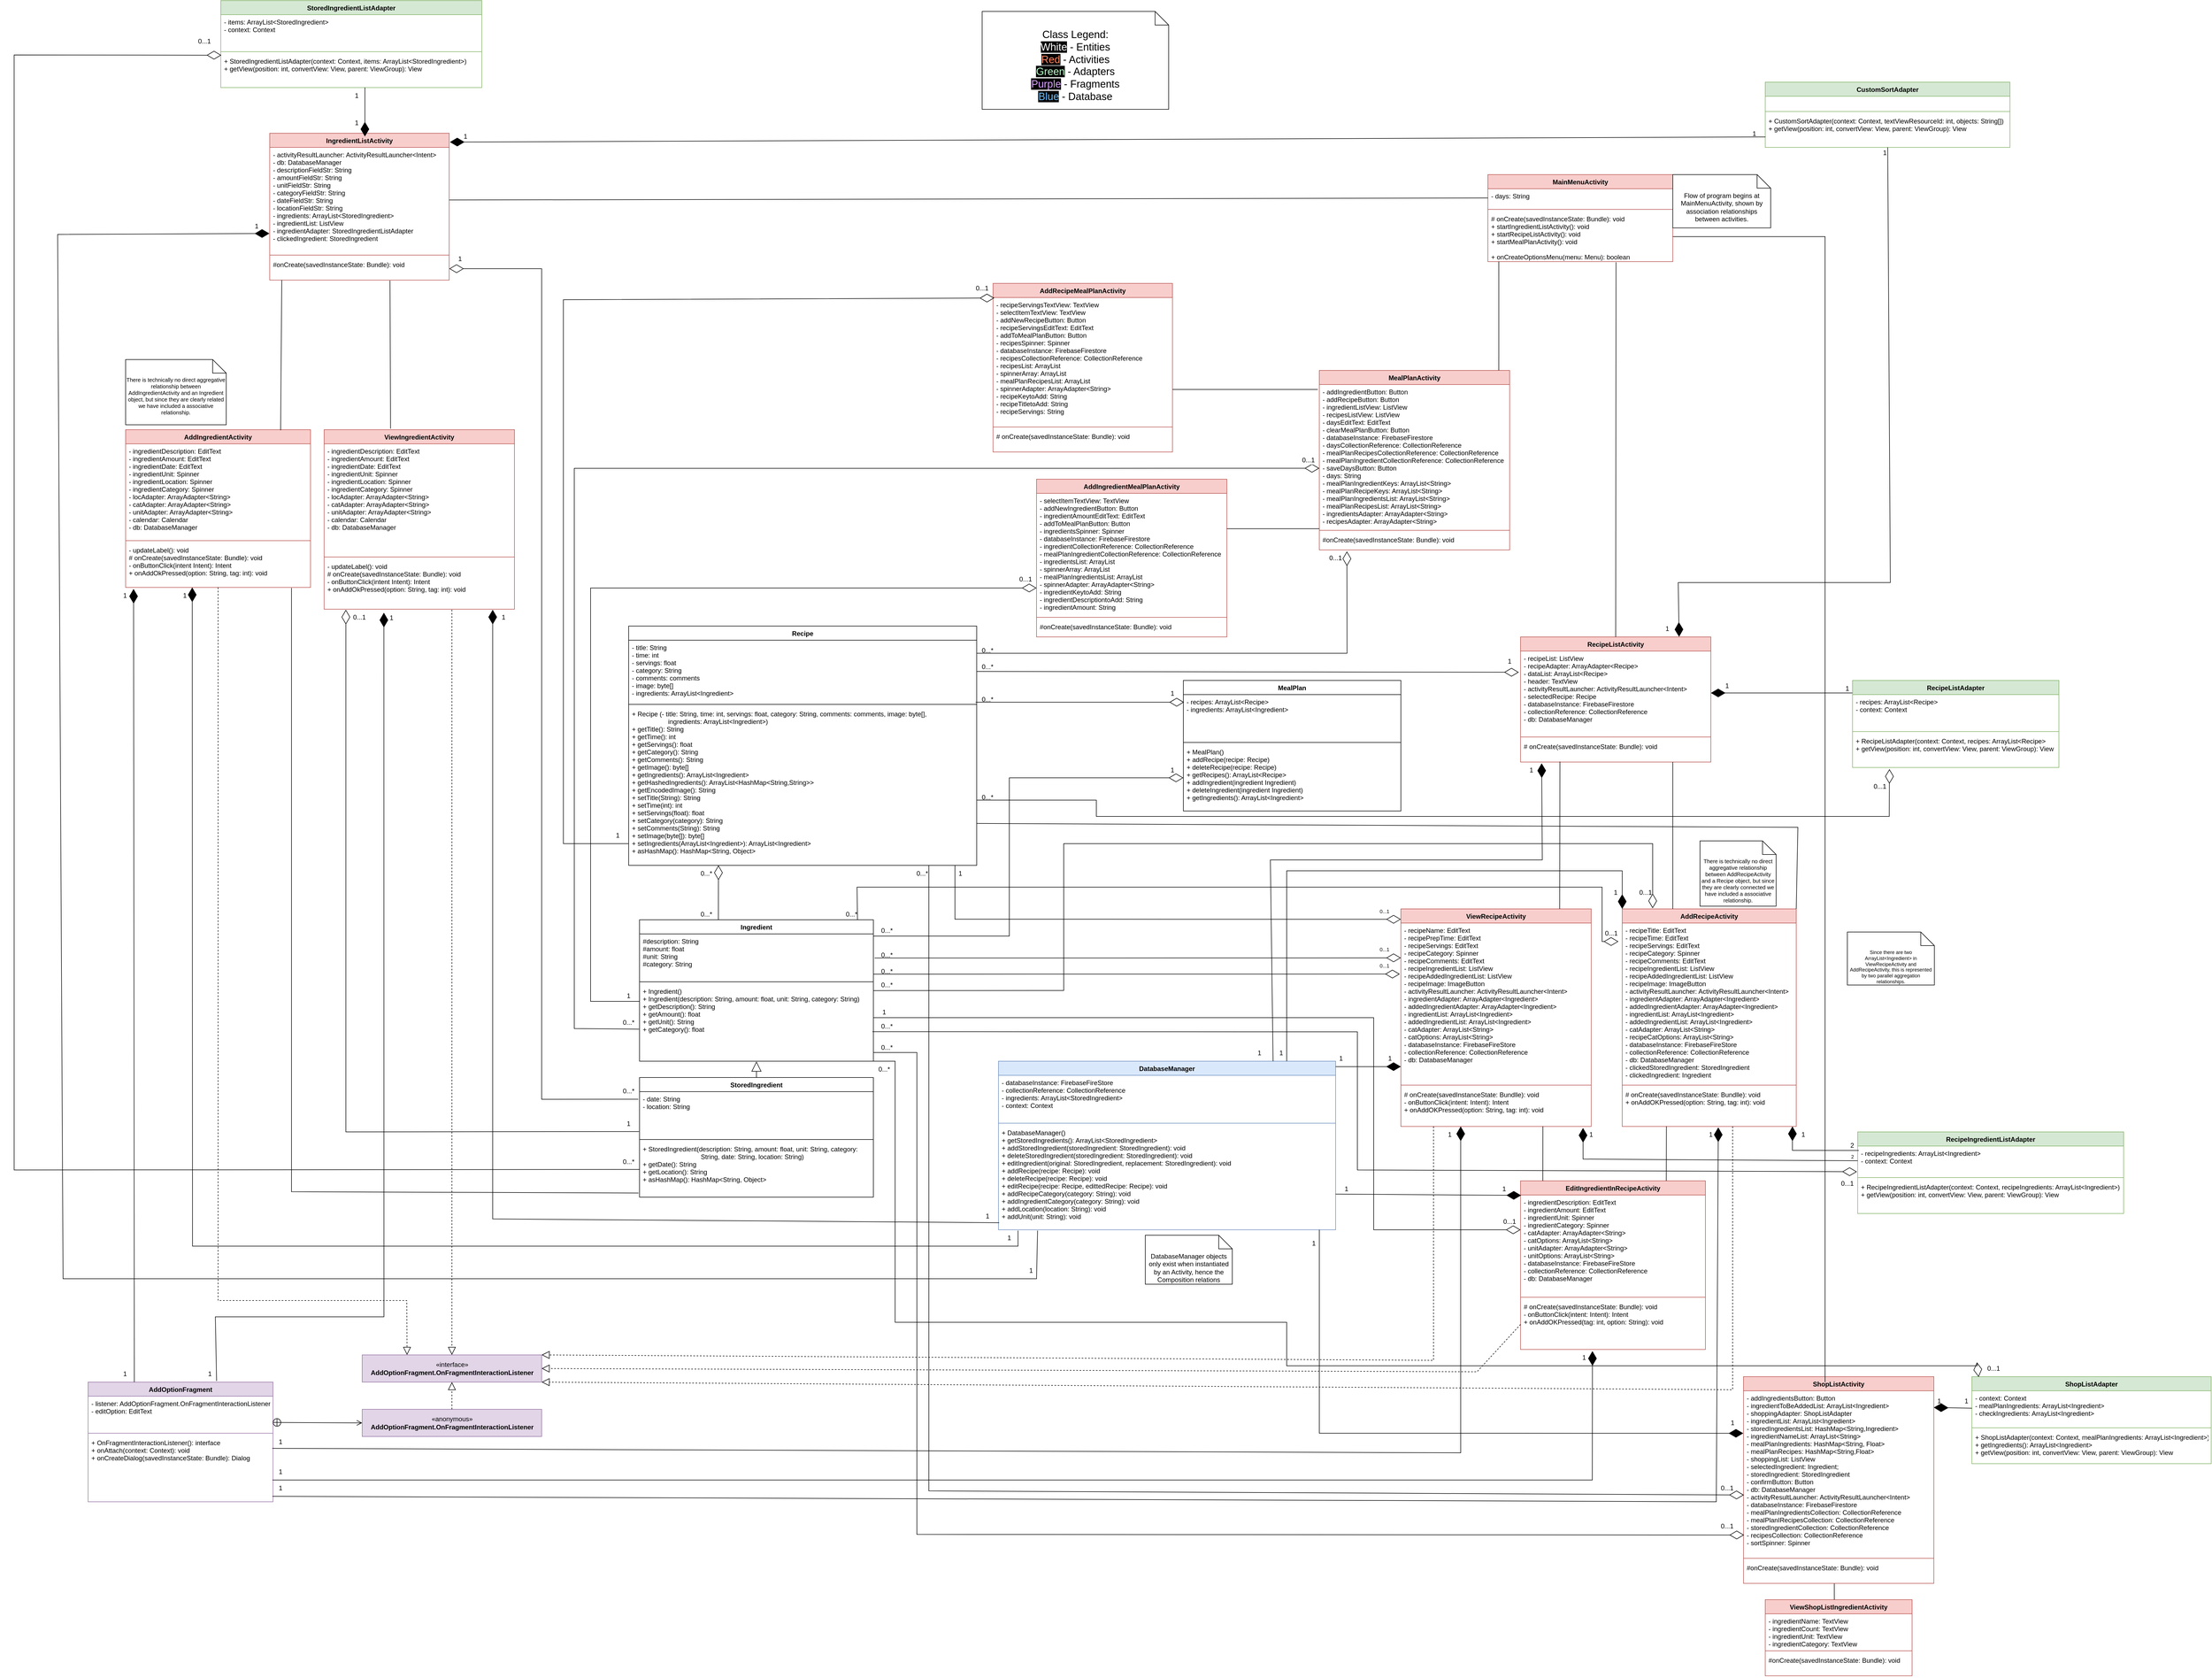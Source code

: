 <mxfile version="20.6.0" type="device"><diagram id="C5RBs43oDa-KdzZeNtuy" name="Page-1"><mxGraphModel dx="4669" dy="2391" grid="1" gridSize="10" guides="1" tooltips="1" connect="1" arrows="1" fold="1" page="1" pageScale="1" pageWidth="827" pageHeight="1169" math="0" shadow="0"><root><mxCell id="WIyWlLk6GJQsqaUBKTNV-0"/><mxCell id="WIyWlLk6GJQsqaUBKTNV-1" parent="WIyWlLk6GJQsqaUBKTNV-0"/><mxCell id="Ps4TPGYJEio9IP1cacP9-4" value="DatabaseManager" style="swimlane;fontStyle=1;align=center;verticalAlign=top;childLayout=stackLayout;horizontal=1;startSize=26;horizontalStack=0;resizeParent=1;resizeParentMax=0;resizeLast=0;collapsible=1;marginBottom=0;fillColor=#dae8fc;strokeColor=#6c8ebf;" parent="WIyWlLk6GJQsqaUBKTNV-1" vertex="1"><mxGeometry x="-320" y="1290" width="620" height="310" as="geometry"/></mxCell><mxCell id="Ps4TPGYJEio9IP1cacP9-5" value="- databaseInstance: FirebaseFireStore&#10;- collectionReference: CollectionReference&#10;- ingredients: ArrayList&lt;StoredIngredient&gt;&#10;- context: Context" style="text;strokeColor=none;fillColor=none;align=left;verticalAlign=top;spacingLeft=4;spacingRight=4;overflow=hidden;rotatable=0;points=[[0,0.5],[1,0.5]];portConstraint=eastwest;" parent="Ps4TPGYJEio9IP1cacP9-4" vertex="1"><mxGeometry y="26" width="620" height="84" as="geometry"/></mxCell><mxCell id="Ps4TPGYJEio9IP1cacP9-6" value="" style="line;strokeWidth=1;fillColor=none;align=left;verticalAlign=middle;spacingTop=-1;spacingLeft=3;spacingRight=3;rotatable=0;labelPosition=right;points=[];portConstraint=eastwest;strokeColor=inherit;" parent="Ps4TPGYJEio9IP1cacP9-4" vertex="1"><mxGeometry y="110" width="620" height="8" as="geometry"/></mxCell><mxCell id="Ps4TPGYJEio9IP1cacP9-7" value="+ DatabaseManager()&#10;+ getStoredIngredients(): ArrayList&lt;StoredIngredient&gt;&#10;+ addStoredIngredient(storedIngredient: StoredIngredient): void&#10;+ deleteStoredIngredient(storedIngredient: StoredIngredient): void&#10;+ editIngredient(original: StoredIngredient, replacement: StoredIngredient): void&#10;+ addRecipe(recipe: Recipe): void&#10;+ deleteRecipe(recipe: Recipe): void&#10;+ editRecipe(recipe: Recipe, edittedRecipe: Recipe): void&#10;+ addRecipeCategory(category: String): void&#10;+ addIngredientCategory(category: String): void&#10;+ addLocation(location: String): void&#10;+ addUnit(unit: String): void&#10;" style="text;strokeColor=none;fillColor=none;align=left;verticalAlign=top;spacingLeft=4;spacingRight=4;overflow=hidden;rotatable=0;points=[[0,0.5],[1,0.5]];portConstraint=eastwest;" parent="Ps4TPGYJEio9IP1cacP9-4" vertex="1"><mxGeometry y="118" width="620" height="192" as="geometry"/></mxCell><mxCell id="Ps4TPGYJEio9IP1cacP9-16" value="Ingredient" style="swimlane;fontStyle=1;align=center;verticalAlign=top;childLayout=stackLayout;horizontal=1;startSize=26;horizontalStack=0;resizeParent=1;resizeParentMax=0;resizeLast=0;collapsible=1;marginBottom=0;fillColor=#FFFFFF;" parent="WIyWlLk6GJQsqaUBKTNV-1" vertex="1"><mxGeometry x="-980" y="1030" width="430" height="260" as="geometry"/></mxCell><mxCell id="Ps4TPGYJEio9IP1cacP9-17" value="#description: String&#10;#amount: float&#10;#unit: String&#10;#category: String" style="text;strokeColor=none;fillColor=none;align=left;verticalAlign=top;spacingLeft=4;spacingRight=4;overflow=hidden;rotatable=0;points=[[0,0.5],[1,0.5]];portConstraint=eastwest;" parent="Ps4TPGYJEio9IP1cacP9-16" vertex="1"><mxGeometry y="26" width="430" height="84" as="geometry"/></mxCell><mxCell id="Ps4TPGYJEio9IP1cacP9-18" value="" style="line;strokeWidth=1;fillColor=none;align=left;verticalAlign=middle;spacingTop=-1;spacingLeft=3;spacingRight=3;rotatable=0;labelPosition=right;points=[];portConstraint=eastwest;strokeColor=inherit;" parent="Ps4TPGYJEio9IP1cacP9-16" vertex="1"><mxGeometry y="110" width="430" height="8" as="geometry"/></mxCell><mxCell id="Ps4TPGYJEio9IP1cacP9-19" value="+ Ingredient()&#10;+ Ingredient(description: String, amount: float, unit: String, category: String)&#10;+ getDescription(): String&#10;+ getAmount(): float&#10;+ getUnit(): String&#10;+ getCategory(): float&#10;" style="text;strokeColor=none;fillColor=none;align=left;verticalAlign=top;spacingLeft=4;spacingRight=4;overflow=hidden;rotatable=0;points=[[0,0.5],[1,0.5]];portConstraint=eastwest;" parent="Ps4TPGYJEio9IP1cacP9-16" vertex="1"><mxGeometry y="118" width="430" height="142" as="geometry"/></mxCell><mxCell id="Ps4TPGYJEio9IP1cacP9-20" value="StoredIngredient" style="swimlane;fontStyle=1;align=center;verticalAlign=top;childLayout=stackLayout;horizontal=1;startSize=26;horizontalStack=0;resizeParent=1;resizeParentMax=0;resizeLast=0;collapsible=1;marginBottom=0;fillColor=#FFFFFF;" parent="WIyWlLk6GJQsqaUBKTNV-1" vertex="1"><mxGeometry x="-980" y="1320" width="430" height="220" as="geometry"/></mxCell><mxCell id="Ps4TPGYJEio9IP1cacP9-21" value="- date: String&#10;- location: String" style="text;strokeColor=none;fillColor=none;align=left;verticalAlign=top;spacingLeft=4;spacingRight=4;overflow=hidden;rotatable=0;points=[[0,0.5],[1,0.5]];portConstraint=eastwest;" parent="Ps4TPGYJEio9IP1cacP9-20" vertex="1"><mxGeometry y="26" width="430" height="84" as="geometry"/></mxCell><mxCell id="Ps4TPGYJEio9IP1cacP9-22" value="" style="line;strokeWidth=1;fillColor=none;align=left;verticalAlign=middle;spacingTop=-1;spacingLeft=3;spacingRight=3;rotatable=0;labelPosition=right;points=[];portConstraint=eastwest;strokeColor=inherit;" parent="Ps4TPGYJEio9IP1cacP9-20" vertex="1"><mxGeometry y="110" width="430" height="8" as="geometry"/></mxCell><mxCell id="Ps4TPGYJEio9IP1cacP9-23" value="+ StoredIngredient(description: String, amount: float, unit: String, category: &#10;                                String, date: String, location: String)&#10;+ getDate(): String&#10;+ getLocation(): String&#10;+ asHashMap(): HashMap&lt;String, Object&gt;" style="text;strokeColor=none;fillColor=none;align=left;verticalAlign=top;spacingLeft=4;spacingRight=4;overflow=hidden;rotatable=0;points=[[0,0.5],[1,0.5]];portConstraint=eastwest;" parent="Ps4TPGYJEio9IP1cacP9-20" vertex="1"><mxGeometry y="118" width="430" height="102" as="geometry"/></mxCell><mxCell id="Ps4TPGYJEio9IP1cacP9-27" value="Recipe" style="swimlane;fontStyle=1;align=center;verticalAlign=top;childLayout=stackLayout;horizontal=1;startSize=26;horizontalStack=0;resizeParent=1;resizeParentMax=0;resizeLast=0;collapsible=1;marginBottom=0;fillColor=#FFFFFF;" parent="WIyWlLk6GJQsqaUBKTNV-1" vertex="1"><mxGeometry x="-1000" y="490" width="640" height="440" as="geometry"/></mxCell><mxCell id="Ps4TPGYJEio9IP1cacP9-28" value="- title: String&#10;- time: int&#10;- servings: float&#10;- category: String&#10;- comments: comments&#10;- image: byte[]&#10;- ingredients: ArrayList&lt;Ingredient&gt;" style="text;strokeColor=none;fillColor=none;align=left;verticalAlign=top;spacingLeft=4;spacingRight=4;overflow=hidden;rotatable=0;points=[[0,0.5],[1,0.5]];portConstraint=eastwest;" parent="Ps4TPGYJEio9IP1cacP9-27" vertex="1"><mxGeometry y="26" width="640" height="114" as="geometry"/></mxCell><mxCell id="Ps4TPGYJEio9IP1cacP9-29" value="" style="line;strokeWidth=1;fillColor=none;align=left;verticalAlign=middle;spacingTop=-1;spacingLeft=3;spacingRight=3;rotatable=0;labelPosition=right;points=[];portConstraint=eastwest;strokeColor=inherit;" parent="Ps4TPGYJEio9IP1cacP9-27" vertex="1"><mxGeometry y="140" width="640" height="8" as="geometry"/></mxCell><mxCell id="Ps4TPGYJEio9IP1cacP9-30" value="+ Recipe (- title: String, time: int, servings: float, category: String, comments: comments, image: byte[], &#10;                    ingredients: ArrayList&lt;Ingredient&gt;)&#10;+ getTitle(): String&#10;+ getTime(): int&#10;+ getServings(): float&#10;+ getCategory(): String&#10;+ getComments(): String&#10;+ getImage(): byte[]&#10;+ getIngredients(): ArrayList&lt;Ingredient&gt;&#10;+ getHashedIngredients(): ArrayList&lt;HashMap&lt;String,String&gt;&gt;&#10;+ getEncodedImage(): String&#10;+ setTitle(String): String&#10;+ setTime(int): int&#10;+ setServings(float): float&#10;+ setCategory(category): String&#10;+ setComments(String): String&#10;+ setImage(byte[]): byte[]&#10;+ setIngredients(ArrayList&lt;Ingredient&gt;): ArrayList&lt;Ingredient&gt;&#10;+ asHashMap(): HashMap&lt;String, Object&gt;&#10;&#10;&#10; " style="text;strokeColor=none;fillColor=none;align=left;verticalAlign=top;spacingLeft=4;spacingRight=4;overflow=hidden;rotatable=0;points=[[0,0.5],[1,0.5]];portConstraint=eastwest;" parent="Ps4TPGYJEio9IP1cacP9-27" vertex="1"><mxGeometry y="148" width="640" height="292" as="geometry"/></mxCell><mxCell id="Ps4TPGYJEio9IP1cacP9-31" value="MealPlan" style="swimlane;fontStyle=1;align=center;verticalAlign=top;childLayout=stackLayout;horizontal=1;startSize=26;horizontalStack=0;resizeParent=1;resizeParentMax=0;resizeLast=0;collapsible=1;marginBottom=0;fillColor=#FFFFFF;" parent="WIyWlLk6GJQsqaUBKTNV-1" vertex="1"><mxGeometry x="20" y="590" width="400" height="240" as="geometry"/></mxCell><mxCell id="Ps4TPGYJEio9IP1cacP9-32" value="- recipes: ArrayList&lt;Recipe&gt;&#10;- ingredients: ArrayList&lt;Ingredient&gt;&#10;" style="text;strokeColor=none;fillColor=none;align=left;verticalAlign=top;spacingLeft=4;spacingRight=4;overflow=hidden;rotatable=0;points=[[0,0.5],[1,0.5]];portConstraint=eastwest;" parent="Ps4TPGYJEio9IP1cacP9-31" vertex="1"><mxGeometry y="26" width="400" height="84" as="geometry"/></mxCell><mxCell id="Ps4TPGYJEio9IP1cacP9-33" value="" style="line;strokeWidth=1;fillColor=none;align=left;verticalAlign=middle;spacingTop=-1;spacingLeft=3;spacingRight=3;rotatable=0;labelPosition=right;points=[];portConstraint=eastwest;strokeColor=inherit;" parent="Ps4TPGYJEio9IP1cacP9-31" vertex="1"><mxGeometry y="110" width="400" height="8" as="geometry"/></mxCell><mxCell id="Ps4TPGYJEio9IP1cacP9-34" value="+ MealPlan()&#10;+ addRecipe(recipe: Recipe)&#10;+ deleteRecipe(recipe: Recipe)&#10;+ getRecipes(): ArrayList&lt;Recipe&gt;&#10;+ addIngredient(ingredient Ingredient)&#10;+ deleteIngredient(ingredient Ingredient)&#10;+ getIngredients(): ArrayList&lt;Ingredient&gt;&#10;" style="text;strokeColor=none;fillColor=none;align=left;verticalAlign=top;spacingLeft=4;spacingRight=4;overflow=hidden;rotatable=0;points=[[0,0.5],[1,0.5]];portConstraint=eastwest;" parent="Ps4TPGYJEio9IP1cacP9-31" vertex="1"><mxGeometry y="118" width="400" height="122" as="geometry"/></mxCell><mxCell id="Ps4TPGYJEio9IP1cacP9-36" value="" style="endArrow=diamondThin;endFill=0;endSize=24;html=1;rounded=0;exitX=0;exitY=0;exitDx=0;exitDy=0;" parent="WIyWlLk6GJQsqaUBKTNV-1" target="Ps4TPGYJEio9IP1cacP9-34" edge="1"><mxGeometry width="160" relative="1" as="geometry"><mxPoint x="-550" y="1060" as="sourcePoint"/><mxPoint x="-470" y="470" as="targetPoint"/><Array as="points"><mxPoint x="-300" y="1060"/><mxPoint x="-300" y="769"/></Array></mxGeometry></mxCell><mxCell id="Ps4TPGYJEio9IP1cacP9-44" value="AddOptionFragment&#10;" style="swimlane;fontStyle=1;align=center;verticalAlign=top;childLayout=stackLayout;horizontal=1;startSize=26;horizontalStack=0;resizeParent=1;resizeParentMax=0;resizeLast=0;collapsible=1;marginBottom=0;fillColor=#e1d5e7;strokeColor=#9673a6;" parent="WIyWlLk6GJQsqaUBKTNV-1" vertex="1"><mxGeometry x="-1994" y="1880" width="340" height="220" as="geometry"/></mxCell><mxCell id="Ps4TPGYJEio9IP1cacP9-45" value="- listener: AddOptionFragment.OnFragmentInteractionListener&#10;- editOption: EditText&#10;" style="text;strokeColor=none;fillColor=none;align=left;verticalAlign=top;spacingLeft=4;spacingRight=4;overflow=hidden;rotatable=0;points=[[0,0.5],[1,0.5]];portConstraint=eastwest;" parent="Ps4TPGYJEio9IP1cacP9-44" vertex="1"><mxGeometry y="26" width="340" height="64" as="geometry"/></mxCell><mxCell id="Ps4TPGYJEio9IP1cacP9-46" value="" style="line;strokeWidth=1;fillColor=none;align=left;verticalAlign=middle;spacingTop=-1;spacingLeft=3;spacingRight=3;rotatable=0;labelPosition=right;points=[];portConstraint=eastwest;strokeColor=inherit;" parent="Ps4TPGYJEio9IP1cacP9-44" vertex="1"><mxGeometry y="90" width="340" height="8" as="geometry"/></mxCell><mxCell id="Ps4TPGYJEio9IP1cacP9-47" value="+ OnFragmentInteractionListener(): interface&#10;+ onAttach(context: Context): void&#10;+ onCreateDialog(savedInstanceState: Bundle): Dialog" style="text;strokeColor=none;fillColor=none;align=left;verticalAlign=top;spacingLeft=4;spacingRight=4;overflow=hidden;rotatable=0;points=[[0,0.5],[1,0.5]];portConstraint=eastwest;" parent="Ps4TPGYJEio9IP1cacP9-44" vertex="1"><mxGeometry y="98" width="340" height="122" as="geometry"/></mxCell><mxCell id="Ps4TPGYJEio9IP1cacP9-52" value="CustomSortAdapter" style="swimlane;fontStyle=1;align=center;verticalAlign=top;childLayout=stackLayout;horizontal=1;startSize=26;horizontalStack=0;resizeParent=1;resizeParentMax=0;resizeLast=0;collapsible=1;marginBottom=0;fillColor=#d5e8d4;strokeColor=#82b366;" parent="WIyWlLk6GJQsqaUBKTNV-1" vertex="1"><mxGeometry x="1090" y="-510" width="450" height="120" as="geometry"/></mxCell><mxCell id="Ps4TPGYJEio9IP1cacP9-53" value=" " style="text;strokeColor=none;fillColor=none;align=left;verticalAlign=top;spacingLeft=4;spacingRight=4;overflow=hidden;rotatable=0;points=[[0,0.5],[1,0.5]];portConstraint=eastwest;" parent="Ps4TPGYJEio9IP1cacP9-52" vertex="1"><mxGeometry y="26" width="450" height="24" as="geometry"/></mxCell><mxCell id="Ps4TPGYJEio9IP1cacP9-54" value="" style="line;strokeWidth=1;fillColor=none;align=left;verticalAlign=middle;spacingTop=-1;spacingLeft=3;spacingRight=3;rotatable=0;labelPosition=right;points=[];portConstraint=eastwest;strokeColor=inherit;" parent="Ps4TPGYJEio9IP1cacP9-52" vertex="1"><mxGeometry y="50" width="450" height="8" as="geometry"/></mxCell><mxCell id="Ps4TPGYJEio9IP1cacP9-55" value="+ CustomSortAdapter(context: Context, textViewResourceId: int, objects: String[])&#10;+ getView(position: int, convertView: View, parent: ViewGroup): View" style="text;strokeColor=none;fillColor=none;align=left;verticalAlign=top;spacingLeft=4;spacingRight=4;overflow=hidden;rotatable=0;points=[[0,0.5],[1,0.5]];portConstraint=eastwest;" parent="Ps4TPGYJEio9IP1cacP9-52" vertex="1"><mxGeometry y="58" width="450" height="62" as="geometry"/></mxCell><mxCell id="Ps4TPGYJEio9IP1cacP9-56" value="RecipeIngredientListAdapter" style="swimlane;fontStyle=1;align=center;verticalAlign=top;childLayout=stackLayout;horizontal=1;startSize=26;horizontalStack=0;resizeParent=1;resizeParentMax=0;resizeLast=0;collapsible=1;marginBottom=0;fillColor=#d5e8d4;strokeColor=#82b366;" parent="WIyWlLk6GJQsqaUBKTNV-1" vertex="1"><mxGeometry x="1260" y="1420" width="489" height="150" as="geometry"/></mxCell><mxCell id="Ps4TPGYJEio9IP1cacP9-57" value="- recipeIngredients: ArrayList&lt;Ingredient&gt;&#10;- context: Context" style="text;strokeColor=none;fillColor=none;align=left;verticalAlign=top;spacingLeft=4;spacingRight=4;overflow=hidden;rotatable=0;points=[[0,0.5],[1,0.5]];portConstraint=eastwest;" parent="Ps4TPGYJEio9IP1cacP9-56" vertex="1"><mxGeometry y="26" width="489" height="54" as="geometry"/></mxCell><mxCell id="Ps4TPGYJEio9IP1cacP9-58" value="" style="line;strokeWidth=1;fillColor=none;align=left;verticalAlign=middle;spacingTop=-1;spacingLeft=3;spacingRight=3;rotatable=0;labelPosition=right;points=[];portConstraint=eastwest;strokeColor=inherit;" parent="Ps4TPGYJEio9IP1cacP9-56" vertex="1"><mxGeometry y="80" width="489" height="8" as="geometry"/></mxCell><mxCell id="Ps4TPGYJEio9IP1cacP9-59" value="+ RecipeIngredientListAdapter(context: Context, recipeIngredients: ArrayList&lt;Ingredient&gt;)&#10;+ getView(position: int, convertView: View, parent: ViewGroup): View" style="text;strokeColor=none;fillColor=none;align=left;verticalAlign=top;spacingLeft=4;spacingRight=4;overflow=hidden;rotatable=0;points=[[0,0.5],[1,0.5]];portConstraint=eastwest;" parent="Ps4TPGYJEio9IP1cacP9-56" vertex="1"><mxGeometry y="88" width="489" height="62" as="geometry"/></mxCell><mxCell id="Ps4TPGYJEio9IP1cacP9-60" value="RecipeListAdapter" style="swimlane;fontStyle=1;align=center;verticalAlign=top;childLayout=stackLayout;horizontal=1;startSize=26;horizontalStack=0;resizeParent=1;resizeParentMax=0;resizeLast=0;collapsible=1;marginBottom=0;fillColor=#d5e8d4;strokeColor=#82b366;" parent="WIyWlLk6GJQsqaUBKTNV-1" vertex="1"><mxGeometry x="1250.5" y="590" width="379.5" height="160" as="geometry"/></mxCell><mxCell id="Ps4TPGYJEio9IP1cacP9-61" value="- recipes: ArrayList&lt;Recipe&gt;&#10;- context: Context" style="text;strokeColor=none;fillColor=none;align=left;verticalAlign=top;spacingLeft=4;spacingRight=4;overflow=hidden;rotatable=0;points=[[0,0.5],[1,0.5]];portConstraint=eastwest;" parent="Ps4TPGYJEio9IP1cacP9-60" vertex="1"><mxGeometry y="26" width="379.5" height="64" as="geometry"/></mxCell><mxCell id="Ps4TPGYJEio9IP1cacP9-62" value="" style="line;strokeWidth=1;fillColor=none;align=left;verticalAlign=middle;spacingTop=-1;spacingLeft=3;spacingRight=3;rotatable=0;labelPosition=right;points=[];portConstraint=eastwest;strokeColor=inherit;" parent="Ps4TPGYJEio9IP1cacP9-60" vertex="1"><mxGeometry y="90" width="379.5" height="8" as="geometry"/></mxCell><mxCell id="Ps4TPGYJEio9IP1cacP9-63" value="+ RecipeListAdapter(context: Context, recipes: ArrayList&lt;Recipe&gt;&#10;+ getView(position: int, convertView: View, parent: ViewGroup): View" style="text;strokeColor=none;fillColor=none;align=left;verticalAlign=top;spacingLeft=4;spacingRight=4;overflow=hidden;rotatable=0;points=[[0,0.5],[1,0.5]];portConstraint=eastwest;" parent="Ps4TPGYJEio9IP1cacP9-60" vertex="1"><mxGeometry y="98" width="379.5" height="62" as="geometry"/></mxCell><mxCell id="Ps4TPGYJEio9IP1cacP9-64" value="StoredIngredientListAdapter" style="swimlane;fontStyle=1;align=center;verticalAlign=top;childLayout=stackLayout;horizontal=1;startSize=26;horizontalStack=0;resizeParent=1;resizeParentMax=0;resizeLast=0;collapsible=1;marginBottom=0;fillColor=#d5e8d4;strokeColor=#82b366;" parent="WIyWlLk6GJQsqaUBKTNV-1" vertex="1"><mxGeometry x="-1750" y="-660" width="480" height="160" as="geometry"/></mxCell><mxCell id="Ps4TPGYJEio9IP1cacP9-65" value="- items: ArrayList&lt;StoredIngredient&gt;&#10;- context: Context" style="text;strokeColor=none;fillColor=none;align=left;verticalAlign=top;spacingLeft=4;spacingRight=4;overflow=hidden;rotatable=0;points=[[0,0.5],[1,0.5]];portConstraint=eastwest;" parent="Ps4TPGYJEio9IP1cacP9-64" vertex="1"><mxGeometry y="26" width="480" height="64" as="geometry"/></mxCell><mxCell id="Ps4TPGYJEio9IP1cacP9-66" value="" style="line;strokeWidth=1;fillColor=none;align=left;verticalAlign=middle;spacingTop=-1;spacingLeft=3;spacingRight=3;rotatable=0;labelPosition=right;points=[];portConstraint=eastwest;strokeColor=inherit;" parent="Ps4TPGYJEio9IP1cacP9-64" vertex="1"><mxGeometry y="90" width="480" height="8" as="geometry"/></mxCell><mxCell id="Ps4TPGYJEio9IP1cacP9-67" value="+ StoredIngredientListAdapter(context: Context, items: ArrayList&lt;StoredIngredient&gt;)&#10;+ getView(position: int, convertView: View, parent: ViewGroup): View&#10;" style="text;strokeColor=none;fillColor=none;align=left;verticalAlign=top;spacingLeft=4;spacingRight=4;overflow=hidden;rotatable=0;points=[[0,0.5],[1,0.5]];portConstraint=eastwest;" parent="Ps4TPGYJEio9IP1cacP9-64" vertex="1"><mxGeometry y="98" width="480" height="62" as="geometry"/></mxCell><mxCell id="Ps4TPGYJEio9IP1cacP9-68" value="AddIngredientActivity" style="swimlane;fontStyle=1;align=center;verticalAlign=top;childLayout=stackLayout;horizontal=1;startSize=26;horizontalStack=0;resizeParent=1;resizeParentMax=0;resizeLast=0;collapsible=1;marginBottom=0;fillColor=#f8cecc;strokeColor=#b85450;" parent="WIyWlLk6GJQsqaUBKTNV-1" vertex="1"><mxGeometry x="-1925" y="129" width="340" height="290" as="geometry"/></mxCell><mxCell id="Ps4TPGYJEio9IP1cacP9-69" value="- ingredientDescription: EditText&#10;- ingredientAmount: EditText&#10;- ingredientDate: EditText&#10;- ingredientUnit: Spinner&#10;- ingredientLocation: Spinner&#10;- ingredientCategory: Spinner&#10;- locAdapter: ArrayAdapter&lt;String&gt;&#10;- catAdapter: ArrayAdapter&lt;String&gt;&#10;- unitAdapter: ArrayAdapter&lt;String&gt;&#10;- calendar: Calendar&#10;- db: DatabaseManager" style="text;strokeColor=none;fillColor=none;align=left;verticalAlign=top;spacingLeft=4;spacingRight=4;overflow=hidden;rotatable=0;points=[[0,0.5],[1,0.5]];portConstraint=eastwest;" parent="Ps4TPGYJEio9IP1cacP9-68" vertex="1"><mxGeometry y="26" width="340" height="174" as="geometry"/></mxCell><mxCell id="Ps4TPGYJEio9IP1cacP9-70" value="" style="line;strokeWidth=1;fillColor=none;align=left;verticalAlign=middle;spacingTop=-1;spacingLeft=3;spacingRight=3;rotatable=0;labelPosition=right;points=[];portConstraint=eastwest;strokeColor=inherit;" parent="Ps4TPGYJEio9IP1cacP9-68" vertex="1"><mxGeometry y="200" width="340" height="8" as="geometry"/></mxCell><mxCell id="Ps4TPGYJEio9IP1cacP9-71" value="- updateLabel(): void&#10;# onCreate(savedInstanceState: Bundle): void&#10;- onButtonClick(intent Intent): Intent&#10;+ onAddOkPressed(option: String, tag: int): void" style="text;strokeColor=none;fillColor=none;align=left;verticalAlign=top;spacingLeft=4;spacingRight=4;overflow=hidden;rotatable=0;points=[[0,0.5],[1,0.5]];portConstraint=eastwest;" parent="Ps4TPGYJEio9IP1cacP9-68" vertex="1"><mxGeometry y="208" width="340" height="82" as="geometry"/></mxCell><mxCell id="Ps4TPGYJEio9IP1cacP9-72" value="AddIngredientMealPlanActivity" style="swimlane;fontStyle=1;align=center;verticalAlign=top;childLayout=stackLayout;horizontal=1;startSize=26;horizontalStack=0;resizeParent=1;resizeParentMax=0;resizeLast=0;collapsible=1;marginBottom=0;fillColor=#f8cecc;strokeColor=#b85450;" parent="WIyWlLk6GJQsqaUBKTNV-1" vertex="1"><mxGeometry x="-250" y="220" width="350" height="290" as="geometry"/></mxCell><mxCell id="Ps4TPGYJEio9IP1cacP9-73" value="- selectItemTextView: TextView&#10;- addNewIngredientButton: Button&#10;- ingredientAmountEditText: EditText&#10;- addToMealPlanButton: Button&#10;- ingredientsSpinner: Spinner&#10;- databaseInstance: FirebaseFirestore&#10;- ingredientCollectionReference: CollectionReference&#10;- mealPlanIngredientCollectionReference: CollectionReference&#10;- ingredientsList: ArrayList&#10;- spinnerArray: ArrayList&#10;- mealPlanIngredientsList: ArrayList&#10;- spinnerAdapter: ArrayAdapter&lt;String&gt;&#10;- ingredientKeytoAdd: String&#10;- ingredientDescriptiontoAdd: String&#10;- ingredientAmount: String" style="text;strokeColor=none;fillColor=none;align=left;verticalAlign=top;spacingLeft=4;spacingRight=4;overflow=hidden;rotatable=0;points=[[0,0.5],[1,0.5]];portConstraint=eastwest;" parent="Ps4TPGYJEio9IP1cacP9-72" vertex="1"><mxGeometry y="26" width="350" height="224" as="geometry"/></mxCell><mxCell id="Ps4TPGYJEio9IP1cacP9-74" value="" style="line;strokeWidth=1;fillColor=none;align=left;verticalAlign=middle;spacingTop=-1;spacingLeft=3;spacingRight=3;rotatable=0;labelPosition=right;points=[];portConstraint=eastwest;strokeColor=inherit;" parent="Ps4TPGYJEio9IP1cacP9-72" vertex="1"><mxGeometry y="250" width="350" height="8" as="geometry"/></mxCell><mxCell id="Ps4TPGYJEio9IP1cacP9-75" value="#onCreate(savedInstanceState: Bundle): void&#10;" style="text;strokeColor=none;fillColor=none;align=left;verticalAlign=top;spacingLeft=4;spacingRight=4;overflow=hidden;rotatable=0;points=[[0,0.5],[1,0.5]];portConstraint=eastwest;" parent="Ps4TPGYJEio9IP1cacP9-72" vertex="1"><mxGeometry y="258" width="350" height="32" as="geometry"/></mxCell><mxCell id="Ps4TPGYJEio9IP1cacP9-76" value="AddRecipeActivity" style="swimlane;fontStyle=1;align=center;verticalAlign=top;childLayout=stackLayout;horizontal=1;startSize=26;horizontalStack=0;resizeParent=1;resizeParentMax=0;resizeLast=0;collapsible=1;marginBottom=0;fillColor=#f8cecc;strokeColor=#b85450;" parent="WIyWlLk6GJQsqaUBKTNV-1" vertex="1"><mxGeometry x="827" y="1010" width="320" height="400" as="geometry"/></mxCell><mxCell id="Ps4TPGYJEio9IP1cacP9-77" value="- recipeTitle: EditText&#10;- recipeTime: EditText&#10;- recipeServings: EditText&#10;- recipeCategory: Spinner&#10;- recipeComments: EditText&#10;- recipeIngredientList: ListView&#10;- recipeAddedIngredientList: ListView&#10;- recipeImage: ImageButton&#10;- activityResultLauncher: ActivityResultLauncher&lt;Intent&gt;&#10;- ingredientAdapter: ArrayAdapter&lt;Ingredient&gt;&#10;- addedIngredientAdapter: ArrayAdapter&lt;Ingredient&gt;&#10;- ingredientList: ArrayList&lt;Ingredient&gt;&#10;- addedIngredientList: ArrayList&lt;Ingredient&gt;&#10;- catAdapter: ArrayList&lt;String&gt;&#10;- recipeCatOptions: ArrayList&lt;String&gt;&#10;- databaseInstance: FirebaseFireStore&#10;- collectionReference: CollectionReference&#10;- db: DatabaseManager&#10;- clickedStoredIngredient: StoredIngredient&#10;- clickedIngredient: Ingredient" style="text;strokeColor=none;fillColor=none;align=left;verticalAlign=top;spacingLeft=4;spacingRight=4;overflow=hidden;rotatable=0;points=[[0,0.5],[1,0.5]];portConstraint=eastwest;" parent="Ps4TPGYJEio9IP1cacP9-76" vertex="1"><mxGeometry y="26" width="320" height="294" as="geometry"/></mxCell><mxCell id="Ps4TPGYJEio9IP1cacP9-78" value="" style="line;strokeWidth=1;fillColor=none;align=left;verticalAlign=middle;spacingTop=-1;spacingLeft=3;spacingRight=3;rotatable=0;labelPosition=right;points=[];portConstraint=eastwest;strokeColor=inherit;" parent="Ps4TPGYJEio9IP1cacP9-76" vertex="1"><mxGeometry y="320" width="320" height="8" as="geometry"/></mxCell><mxCell id="Ps4TPGYJEio9IP1cacP9-79" value="# onCreate(savedInstanceState: Bundlle): void&#10;+ onAddOKPressed(option: String, tag: int): void&#10;" style="text;strokeColor=none;fillColor=none;align=left;verticalAlign=top;spacingLeft=4;spacingRight=4;overflow=hidden;rotatable=0;points=[[0,0.5],[1,0.5]];portConstraint=eastwest;" parent="Ps4TPGYJEio9IP1cacP9-76" vertex="1"><mxGeometry y="328" width="320" height="72" as="geometry"/></mxCell><mxCell id="Ps4TPGYJEio9IP1cacP9-80" value="AddRecipeMealPlanActivity" style="swimlane;fontStyle=1;align=center;verticalAlign=top;childLayout=stackLayout;horizontal=1;startSize=26;horizontalStack=0;resizeParent=1;resizeParentMax=0;resizeLast=0;collapsible=1;marginBottom=0;fillColor=#f8cecc;strokeColor=#b85450;" parent="WIyWlLk6GJQsqaUBKTNV-1" vertex="1"><mxGeometry x="-330" y="-140" width="330" height="310" as="geometry"/></mxCell><mxCell id="Ps4TPGYJEio9IP1cacP9-81" value="- recipeServingsTextView: TextView&#10;- selectItemTextView: TextView&#10;- addNewRecipeButton: Button&#10;- recipeServingsEditText: EditText&#10;- addToMealPlanButton: Button&#10;- recipesSpinner: Spinner&#10;- databaseInstance: FirebaseFirestore&#10;- recipesCollectionReference: CollectionReference&#10;- recipesList: ArrayList&#10;- spinnerArray: ArrayList&#10;- mealPlanRecipesList: ArrayList&#10;- spinnerAdapter: ArrayAdapter&lt;String&gt;&#10;- recipeKeytoAdd: String&#10;- recipeTitletoAdd: String&#10;- recipeServings: String" style="text;strokeColor=none;fillColor=none;align=left;verticalAlign=top;spacingLeft=4;spacingRight=4;overflow=hidden;rotatable=0;points=[[0,0.5],[1,0.5]];portConstraint=eastwest;" parent="Ps4TPGYJEio9IP1cacP9-80" vertex="1"><mxGeometry y="26" width="330" height="234" as="geometry"/></mxCell><mxCell id="Ps4TPGYJEio9IP1cacP9-82" value="" style="line;strokeWidth=1;fillColor=none;align=left;verticalAlign=middle;spacingTop=-1;spacingLeft=3;spacingRight=3;rotatable=0;labelPosition=right;points=[];portConstraint=eastwest;strokeColor=inherit;" parent="Ps4TPGYJEio9IP1cacP9-80" vertex="1"><mxGeometry y="260" width="330" height="8" as="geometry"/></mxCell><mxCell id="Ps4TPGYJEio9IP1cacP9-83" value="# onCreate(savedInstanceState: Bundle): void&#10;" style="text;strokeColor=none;fillColor=none;align=left;verticalAlign=top;spacingLeft=4;spacingRight=4;overflow=hidden;rotatable=0;points=[[0,0.5],[1,0.5]];portConstraint=eastwest;" parent="Ps4TPGYJEio9IP1cacP9-80" vertex="1"><mxGeometry y="268" width="330" height="42" as="geometry"/></mxCell><mxCell id="Ps4TPGYJEio9IP1cacP9-84" value="EditIngredientInRecipeActivity" style="swimlane;fontStyle=1;align=center;verticalAlign=top;childLayout=stackLayout;horizontal=1;startSize=26;horizontalStack=0;resizeParent=1;resizeParentMax=0;resizeLast=0;collapsible=1;marginBottom=0;fillColor=#f8cecc;strokeColor=#b85450;" parent="WIyWlLk6GJQsqaUBKTNV-1" vertex="1"><mxGeometry x="640" y="1510" width="340" height="310" as="geometry"/></mxCell><mxCell id="Ps4TPGYJEio9IP1cacP9-85" value="- ingredientDescription: EditText&#10;- ingredientAmount: EditText&#10;- ingredientUnit: Spinner&#10;- ingredientCategory: Spinner&#10;- catAdapter: ArrayAdapter&lt;String&gt;&#10;- catOptions: ArrayList&lt;String&gt;&#10;- unitAdapter: ArrayAdapter&lt;String&gt;&#10;- unitOptions: ArrayList&lt;String&gt;&#10;- databaseInstance: FirebaseFireStore&#10;- collectionReference: CollectionReference&#10;- db: DatabaseManager" style="text;strokeColor=none;fillColor=none;align=left;verticalAlign=top;spacingLeft=4;spacingRight=4;overflow=hidden;rotatable=0;points=[[0,0.5],[1,0.5]];portConstraint=eastwest;" parent="Ps4TPGYJEio9IP1cacP9-84" vertex="1"><mxGeometry y="26" width="340" height="184" as="geometry"/></mxCell><mxCell id="Ps4TPGYJEio9IP1cacP9-86" value="" style="line;strokeWidth=1;fillColor=none;align=left;verticalAlign=middle;spacingTop=-1;spacingLeft=3;spacingRight=3;rotatable=0;labelPosition=right;points=[];portConstraint=eastwest;strokeColor=inherit;" parent="Ps4TPGYJEio9IP1cacP9-84" vertex="1"><mxGeometry y="210" width="340" height="8" as="geometry"/></mxCell><mxCell id="Ps4TPGYJEio9IP1cacP9-87" value="# onCreate(savedInstanceState: Bundle): void&#10;- onButtonClick(intent: Intent): Intent&#10;+ onAddOKPressed(tag: int, option: String): void&#10;" style="text;strokeColor=none;fillColor=none;align=left;verticalAlign=top;spacingLeft=4;spacingRight=4;overflow=hidden;rotatable=0;points=[[0,0.5],[1,0.5]];portConstraint=eastwest;" parent="Ps4TPGYJEio9IP1cacP9-84" vertex="1"><mxGeometry y="218" width="340" height="92" as="geometry"/></mxCell><mxCell id="Ps4TPGYJEio9IP1cacP9-88" value="IngredientListActivity" style="swimlane;fontStyle=1;align=center;verticalAlign=top;childLayout=stackLayout;horizontal=1;startSize=26;horizontalStack=0;resizeParent=1;resizeParentMax=0;resizeLast=0;collapsible=1;marginBottom=0;fillColor=#f8cecc;strokeColor=#b85450;" parent="WIyWlLk6GJQsqaUBKTNV-1" vertex="1"><mxGeometry x="-1660" y="-416" width="330" height="270" as="geometry"/></mxCell><mxCell id="Ps4TPGYJEio9IP1cacP9-89" value="- activityResultLauncher: ActivityResultLauncher&lt;Intent&gt;&#10;- db: DatabaseManager&#10;- descriptionFieldStr: String&#10;- amountFieldStr: String&#10;- unitFieldStr: String&#10;- categoryFieldStr: String&#10;- dateFieldStr: String&#10;- locationFieldStr: String&#10;- ingredients: ArrayList&lt;StoredIngredient&gt;&#10;- ingredientList: ListView&#10;- ingredientAdapter: StoredIngredientListAdapter&#10;- clickedIngredient: StoredIngredient&#10;" style="text;strokeColor=none;fillColor=none;align=left;verticalAlign=top;spacingLeft=4;spacingRight=4;overflow=hidden;rotatable=0;points=[[0,0.5],[1,0.5]];portConstraint=eastwest;" parent="Ps4TPGYJEio9IP1cacP9-88" vertex="1"><mxGeometry y="26" width="330" height="194" as="geometry"/></mxCell><mxCell id="Ps4TPGYJEio9IP1cacP9-90" value="" style="line;strokeWidth=1;fillColor=none;align=left;verticalAlign=middle;spacingTop=-1;spacingLeft=3;spacingRight=3;rotatable=0;labelPosition=right;points=[];portConstraint=eastwest;strokeColor=inherit;" parent="Ps4TPGYJEio9IP1cacP9-88" vertex="1"><mxGeometry y="220" width="330" height="8" as="geometry"/></mxCell><mxCell id="Ps4TPGYJEio9IP1cacP9-91" value="#onCreate(savedInstanceState: Bundle): void" style="text;strokeColor=none;fillColor=none;align=left;verticalAlign=top;spacingLeft=4;spacingRight=4;overflow=hidden;rotatable=0;points=[[0,0.5],[1,0.5]];portConstraint=eastwest;" parent="Ps4TPGYJEio9IP1cacP9-88" vertex="1"><mxGeometry y="228" width="330" height="42" as="geometry"/></mxCell><mxCell id="Ps4TPGYJEio9IP1cacP9-92" value="MainMenuActivity" style="swimlane;fontStyle=1;align=center;verticalAlign=top;childLayout=stackLayout;horizontal=1;startSize=26;horizontalStack=0;resizeParent=1;resizeParentMax=0;resizeLast=0;collapsible=1;marginBottom=0;fillColor=#f8cecc;strokeColor=#b85450;" parent="WIyWlLk6GJQsqaUBKTNV-1" vertex="1"><mxGeometry x="580" y="-340" width="340" height="160" as="geometry"/></mxCell><mxCell id="Ps4TPGYJEio9IP1cacP9-93" value="- days: String" style="text;strokeColor=none;fillColor=none;align=left;verticalAlign=top;spacingLeft=4;spacingRight=4;overflow=hidden;rotatable=0;points=[[0,0.5],[1,0.5]];portConstraint=eastwest;" parent="Ps4TPGYJEio9IP1cacP9-92" vertex="1"><mxGeometry y="26" width="340" height="34" as="geometry"/></mxCell><mxCell id="Ps4TPGYJEio9IP1cacP9-94" value="" style="line;strokeWidth=1;fillColor=none;align=left;verticalAlign=middle;spacingTop=-1;spacingLeft=3;spacingRight=3;rotatable=0;labelPosition=right;points=[];portConstraint=eastwest;strokeColor=inherit;" parent="Ps4TPGYJEio9IP1cacP9-92" vertex="1"><mxGeometry y="60" width="340" height="8" as="geometry"/></mxCell><mxCell id="Ps4TPGYJEio9IP1cacP9-95" value="# onCreate(savedInstanceState: Bundle): void&#10;+ startIngredientListActivity(): void&#10;+ startRecipeListActivity(): void&#10;+ startMealPlanActivity(): void&#10;&#10;+ onCreateOptionsMenu(menu: Menu): boolean" style="text;strokeColor=none;fillColor=none;align=left;verticalAlign=top;spacingLeft=4;spacingRight=4;overflow=hidden;rotatable=0;points=[[0,0.5],[1,0.5]];portConstraint=eastwest;" parent="Ps4TPGYJEio9IP1cacP9-92" vertex="1"><mxGeometry y="68" width="340" height="92" as="geometry"/></mxCell><mxCell id="Ps4TPGYJEio9IP1cacP9-100" value="MealPlanActivity" style="swimlane;fontStyle=1;align=center;verticalAlign=top;childLayout=stackLayout;horizontal=1;startSize=26;horizontalStack=0;resizeParent=1;resizeParentMax=0;resizeLast=0;collapsible=1;marginBottom=0;fillColor=#f8cecc;strokeColor=#b85450;" parent="WIyWlLk6GJQsqaUBKTNV-1" vertex="1"><mxGeometry x="270" y="20" width="350" height="330" as="geometry"/></mxCell><mxCell id="Ps4TPGYJEio9IP1cacP9-101" value="- addIngredientButton: Button&#10;- addRecipeButton: Button&#10;- ingredientListView: ListView&#10;- recipesListView: ListView&#10;- daysEditText: EditText&#10;- clearMealPlanButton: Button&#10;- databaseInstance: FirebaseFirestore&#10;- daysCollectionReference: CollectionReference&#10;- mealPlanRecipesCollectionReference: CollectionReference&#10;- mealPlanIngredientCollectionReference: CollectionReference&#10;- saveDaysButton: Button&#10;- days: String&#10;- mealPlanIngredientKeys: ArrayList&lt;String&gt;&#10;- mealPlanRecipeKeys: ArrayList&lt;String&gt;&#10;- mealPlanIngredientsList: ArrayList&lt;String&gt;&#10;- mealPlanRecipesList: ArrayList&lt;String&gt;&#10;- ingredientsAdapter: ArrayAdapter&lt;String&gt;&#10;- recipesAdapter: ArrayAdapter&lt;String&gt;" style="text;strokeColor=none;fillColor=none;align=left;verticalAlign=top;spacingLeft=4;spacingRight=4;overflow=hidden;rotatable=0;points=[[0,0.5],[1,0.5]];portConstraint=eastwest;" parent="Ps4TPGYJEio9IP1cacP9-100" vertex="1"><mxGeometry y="26" width="350" height="264" as="geometry"/></mxCell><mxCell id="Ps4TPGYJEio9IP1cacP9-102" value="" style="line;strokeWidth=1;fillColor=none;align=left;verticalAlign=middle;spacingTop=-1;spacingLeft=3;spacingRight=3;rotatable=0;labelPosition=right;points=[];portConstraint=eastwest;strokeColor=inherit;" parent="Ps4TPGYJEio9IP1cacP9-100" vertex="1"><mxGeometry y="290" width="350" height="8" as="geometry"/></mxCell><mxCell id="Ps4TPGYJEio9IP1cacP9-103" value="#onCreate(savedInstanceState: Bundle): void&#10;" style="text;strokeColor=none;fillColor=none;align=left;verticalAlign=top;spacingLeft=4;spacingRight=4;overflow=hidden;rotatable=0;points=[[0,0.5],[1,0.5]];portConstraint=eastwest;" parent="Ps4TPGYJEio9IP1cacP9-100" vertex="1"><mxGeometry y="298" width="350" height="32" as="geometry"/></mxCell><mxCell id="Ps4TPGYJEio9IP1cacP9-104" value="RecipeListActivity" style="swimlane;fontStyle=1;align=center;verticalAlign=top;childLayout=stackLayout;horizontal=1;startSize=26;horizontalStack=0;resizeParent=1;resizeParentMax=0;resizeLast=0;collapsible=1;marginBottom=0;fillColor=#f8cecc;strokeColor=#b85450;" parent="WIyWlLk6GJQsqaUBKTNV-1" vertex="1"><mxGeometry x="640" y="510" width="350" height="230" as="geometry"/></mxCell><mxCell id="Ps4TPGYJEio9IP1cacP9-105" value="- recipeList: ListView&#10;- recipeAdapter: ArrayAdapter&lt;Recipe&gt;&#10;- dataList: ArrayList&lt;Recipe&gt;&#10;- header: TextView&#10;- activityResultLauncher: ActivityResultLauncher&lt;Intent&gt;&#10;- selectedRecipe: Recipe&#10;- databaseInstance: FirebaseFirestore&#10;- collectionReference: CollectionReference&#10;- db: DatabaseManager" style="text;strokeColor=none;fillColor=none;align=left;verticalAlign=top;spacingLeft=4;spacingRight=4;overflow=hidden;rotatable=0;points=[[0,0.5],[1,0.5]];portConstraint=eastwest;" parent="Ps4TPGYJEio9IP1cacP9-104" vertex="1"><mxGeometry y="26" width="350" height="154" as="geometry"/></mxCell><mxCell id="Ps4TPGYJEio9IP1cacP9-106" value="" style="line;strokeWidth=1;fillColor=none;align=left;verticalAlign=middle;spacingTop=-1;spacingLeft=3;spacingRight=3;rotatable=0;labelPosition=right;points=[];portConstraint=eastwest;strokeColor=inherit;" parent="Ps4TPGYJEio9IP1cacP9-104" vertex="1"><mxGeometry y="180" width="350" height="8" as="geometry"/></mxCell><mxCell id="Ps4TPGYJEio9IP1cacP9-107" value="# onCreate(savedInstanceState: Bundle): void&#10;" style="text;strokeColor=none;fillColor=none;align=left;verticalAlign=top;spacingLeft=4;spacingRight=4;overflow=hidden;rotatable=0;points=[[0,0.5],[1,0.5]];portConstraint=eastwest;" parent="Ps4TPGYJEio9IP1cacP9-104" vertex="1"><mxGeometry y="188" width="350" height="42" as="geometry"/></mxCell><mxCell id="Ps4TPGYJEio9IP1cacP9-108" value="ViewIngredientActivity" style="swimlane;fontStyle=1;align=center;verticalAlign=top;childLayout=stackLayout;horizontal=1;startSize=26;horizontalStack=0;resizeParent=1;resizeParentMax=0;resizeLast=0;collapsible=1;marginBottom=0;fillColor=#f8cecc;strokeColor=#b85450;" parent="WIyWlLk6GJQsqaUBKTNV-1" vertex="1"><mxGeometry x="-1560" y="129" width="350" height="330" as="geometry"/></mxCell><mxCell id="Ps4TPGYJEio9IP1cacP9-109" value="- ingredientDescription: EditText&#10;- ingredientAmount: EditText&#10;- ingredientDate: EditText&#10;- ingredientUnit: Spinner&#10;- ingredientLocation: Spinner&#10;- ingredientCategory: Spinner&#10;- locAdapter: ArrayAdapter&lt;String&gt;&#10;- catAdapter: ArrayAdapter&lt;String&gt;&#10;- unitAdapter: ArrayAdapter&lt;String&gt;&#10;- calendar: Calendar&#10;- db: DatabaseManager" style="text;strokeColor=none;fillColor=none;align=left;verticalAlign=top;spacingLeft=4;spacingRight=4;overflow=hidden;rotatable=0;points=[[0,0.5],[1,0.5]];portConstraint=eastwest;" parent="Ps4TPGYJEio9IP1cacP9-108" vertex="1"><mxGeometry y="26" width="350" height="204" as="geometry"/></mxCell><mxCell id="Ps4TPGYJEio9IP1cacP9-110" value="" style="line;strokeWidth=1;fillColor=none;align=left;verticalAlign=middle;spacingTop=-1;spacingLeft=3;spacingRight=3;rotatable=0;labelPosition=right;points=[];portConstraint=eastwest;strokeColor=inherit;" parent="Ps4TPGYJEio9IP1cacP9-108" vertex="1"><mxGeometry y="230" width="350" height="8" as="geometry"/></mxCell><mxCell id="Ps4TPGYJEio9IP1cacP9-111" value="- updateLabel(): void&#10;# onCreate(savedInstanceState: Bundle): void&#10;- onButtonClick(intent Intent): Intent&#10;+ onAddOkPressed(option: String, tag: int): void" style="text;strokeColor=none;fillColor=none;align=left;verticalAlign=top;spacingLeft=4;spacingRight=4;overflow=hidden;rotatable=0;points=[[0,0.5],[1,0.5]];portConstraint=eastwest;" parent="Ps4TPGYJEio9IP1cacP9-108" vertex="1"><mxGeometry y="238" width="350" height="92" as="geometry"/></mxCell><mxCell id="Ps4TPGYJEio9IP1cacP9-112" value="ViewRecipeActivity" style="swimlane;fontStyle=1;align=center;verticalAlign=top;childLayout=stackLayout;horizontal=1;startSize=26;horizontalStack=0;resizeParent=1;resizeParentMax=0;resizeLast=0;collapsible=1;marginBottom=0;fillColor=#f8cecc;strokeColor=#b85450;" parent="WIyWlLk6GJQsqaUBKTNV-1" vertex="1"><mxGeometry x="420" y="1010" width="350" height="400" as="geometry"/></mxCell><mxCell id="Ps4TPGYJEio9IP1cacP9-113" value="- recipeName: EditText&#10;- recipePrepTime: EditText&#10;- recipeServings: EditText&#10;- recipeCategory: Spinner&#10;- recipeComments: EditText&#10;- recipeIngredientList: ListView&#10;- recipeAddedIngredientList: ListView&#10;- recipeImage: ImageButton&#10;- activityResultLauncher: ActivityResultLauncher&lt;Intent&gt;&#10;- ingredientAdapter: ArrayAdapter&lt;Ingredient&gt;&#10;- addedIngredientAdapter: ArrayAdapter&lt;Ingredient&gt;&#10;- ingredientList: ArrayList&lt;Ingredient&gt;&#10;- addedIngredientList: ArrayList&lt;Ingredient&gt;&#10;- catAdapter: ArrayList&lt;String&gt;&#10;- catOptions: ArrayList&lt;String&gt;&#10;- databaseInstance: FirebaseFireStore&#10;- collectionReference: CollectionReference&#10;- db: DatabaseManager" style="text;strokeColor=none;fillColor=none;align=left;verticalAlign=top;spacingLeft=4;spacingRight=4;overflow=hidden;rotatable=0;points=[[0,0.5],[1,0.5]];portConstraint=eastwest;" parent="Ps4TPGYJEio9IP1cacP9-112" vertex="1"><mxGeometry y="26" width="350" height="294" as="geometry"/></mxCell><mxCell id="Ps4TPGYJEio9IP1cacP9-114" value="" style="line;strokeWidth=1;fillColor=none;align=left;verticalAlign=middle;spacingTop=-1;spacingLeft=3;spacingRight=3;rotatable=0;labelPosition=right;points=[];portConstraint=eastwest;strokeColor=inherit;" parent="Ps4TPGYJEio9IP1cacP9-112" vertex="1"><mxGeometry y="320" width="350" height="8" as="geometry"/></mxCell><mxCell id="Ps4TPGYJEio9IP1cacP9-115" value="# onCreate(savedInstanceState: Bundlle): void&#10;- onButtonClick(intent: Intent): Intent&#10;+ onAddOKPressed(option: String, tag: int): void&#10;" style="text;strokeColor=none;fillColor=none;align=left;verticalAlign=top;spacingLeft=4;spacingRight=4;overflow=hidden;rotatable=0;points=[[0,0.5],[1,0.5]];portConstraint=eastwest;" parent="Ps4TPGYJEio9IP1cacP9-112" vertex="1"><mxGeometry y="328" width="350" height="72" as="geometry"/></mxCell><mxCell id="Ps4TPGYJEio9IP1cacP9-116" value="ShopListActivity" style="swimlane;fontStyle=1;align=center;verticalAlign=top;childLayout=stackLayout;horizontal=1;startSize=26;horizontalStack=0;resizeParent=1;resizeParentMax=0;resizeLast=0;collapsible=1;marginBottom=0;fillColor=#f8cecc;strokeColor=#b85450;" parent="WIyWlLk6GJQsqaUBKTNV-1" vertex="1"><mxGeometry x="1050" y="1870" width="350" height="380" as="geometry"/></mxCell><mxCell id="Ps4TPGYJEio9IP1cacP9-117" value="- addIngredientsButton: Button&#10;- ingredientToBeAddedList: ArrayList&lt;Ingredient&gt;&#10;- shoppingAdapter: ShopListAdapter&#10;- ingredientList: ArrayList&lt;Ingredient&gt;&#10;- storedIngredientsList: HashMap&lt;String,Ingredient&gt;&#10;- ingredientNameList: ArrayList&lt;String&gt;&#10;- mealPlanIngredients: HashMap&lt;String, Float&gt;&#10;- mealPlanRecipes: HashMap&lt;String,Float&gt;&#10;- shoppingList: ListView&#10;- selectedIngredient: Ingredient;&#10;- storedIngredient: StoredIngredient&#10;- confirmButton: Button&#10;- db: DatabaseManager&#10;- activityResultLauncher: ActivityResultLauncher&lt;Intent&gt;&#10;- databaseInstance: FirebaseFirestore&#10;- mealPlanIngredientsCollection: CollectionReference&#10;- mealPlanIRecipesCollection: CollectionReference&#10;- storedIngredientCollection: CollectionReference&#10;- recipesCollection: CollectionReference&#10;- sortSpinner: Spinner" style="text;strokeColor=none;fillColor=none;align=left;verticalAlign=top;spacingLeft=4;spacingRight=4;overflow=hidden;rotatable=0;points=[[0,0.5],[1,0.5]];portConstraint=eastwest;" parent="Ps4TPGYJEio9IP1cacP9-116" vertex="1"><mxGeometry y="26" width="350" height="304" as="geometry"/></mxCell><mxCell id="Ps4TPGYJEio9IP1cacP9-118" value="" style="line;strokeWidth=1;fillColor=none;align=left;verticalAlign=middle;spacingTop=-1;spacingLeft=3;spacingRight=3;rotatable=0;labelPosition=right;points=[];portConstraint=eastwest;strokeColor=inherit;" parent="Ps4TPGYJEio9IP1cacP9-116" vertex="1"><mxGeometry y="330" width="350" height="8" as="geometry"/></mxCell><mxCell id="Ps4TPGYJEio9IP1cacP9-119" value="#onCreate(savedInstanceState: Bundle): void&#10;" style="text;strokeColor=none;fillColor=none;align=left;verticalAlign=top;spacingLeft=4;spacingRight=4;overflow=hidden;rotatable=0;points=[[0,0.5],[1,0.5]];portConstraint=eastwest;" parent="Ps4TPGYJEio9IP1cacP9-116" vertex="1"><mxGeometry y="338" width="350" height="42" as="geometry"/></mxCell><mxCell id="Ps4TPGYJEio9IP1cacP9-120" value="ShopListAdapter" style="swimlane;fontStyle=1;align=center;verticalAlign=top;childLayout=stackLayout;horizontal=1;startSize=26;horizontalStack=0;resizeParent=1;resizeParentMax=0;resizeLast=0;collapsible=1;marginBottom=0;fillColor=#d5e8d4;strokeColor=#82b366;" parent="WIyWlLk6GJQsqaUBKTNV-1" vertex="1"><mxGeometry x="1470" y="1870" width="440" height="160" as="geometry"/></mxCell><mxCell id="Ps4TPGYJEio9IP1cacP9-121" value="- context: Context&#10;- mealPlanIngredients: ArrayList&lt;Ingredient&gt;&#10;- checkIngredients: ArrayList&lt;Ingredient&gt;" style="text;strokeColor=none;fillColor=none;align=left;verticalAlign=top;spacingLeft=4;spacingRight=4;overflow=hidden;rotatable=0;points=[[0,0.5],[1,0.5]];portConstraint=eastwest;" parent="Ps4TPGYJEio9IP1cacP9-120" vertex="1"><mxGeometry y="26" width="440" height="64" as="geometry"/></mxCell><mxCell id="Ps4TPGYJEio9IP1cacP9-122" value="" style="line;strokeWidth=1;fillColor=none;align=left;verticalAlign=middle;spacingTop=-1;spacingLeft=3;spacingRight=3;rotatable=0;labelPosition=right;points=[];portConstraint=eastwest;strokeColor=inherit;" parent="Ps4TPGYJEio9IP1cacP9-120" vertex="1"><mxGeometry y="90" width="440" height="8" as="geometry"/></mxCell><mxCell id="Ps4TPGYJEio9IP1cacP9-123" value="+ ShopListAdapter(context: Context, mealPlanIngredients: ArrayList&lt;Ingredient&gt;)&#10;+ getIngredients(): ArrayList&lt;Ingredient&gt;&#10;+ getView(position: int, convertView: View, parent: ViewGroup): View" style="text;strokeColor=none;fillColor=none;align=left;verticalAlign=top;spacingLeft=4;spacingRight=4;overflow=hidden;rotatable=0;points=[[0,0.5],[1,0.5]];portConstraint=eastwest;" parent="Ps4TPGYJEio9IP1cacP9-120" vertex="1"><mxGeometry y="98" width="440" height="62" as="geometry"/></mxCell><mxCell id="Ps4TPGYJEio9IP1cacP9-127" value="" style="endArrow=diamondThin;endFill=0;endSize=24;html=1;rounded=0;exitX=0.997;exitY=1;exitDx=0;exitDy=0;exitPerimeter=0;entryX=0.003;entryY=0.167;entryDx=0;entryDy=0;entryPerimeter=0;" parent="WIyWlLk6GJQsqaUBKTNV-1" source="Ps4TPGYJEio9IP1cacP9-28" target="Ps4TPGYJEio9IP1cacP9-32" edge="1"><mxGeometry width="160" relative="1" as="geometry"><mxPoint x="-170" y="450" as="sourcePoint"/><mxPoint x="-10" y="450" as="targetPoint"/></mxGeometry></mxCell><mxCell id="Ps4TPGYJEio9IP1cacP9-140" value="" style="endArrow=block;dashed=1;endFill=0;endSize=12;html=1;rounded=0;entryX=0.25;entryY=0;entryDx=0;entryDy=0;" parent="WIyWlLk6GJQsqaUBKTNV-1" source="Ps4TPGYJEio9IP1cacP9-71" target="Ps4TPGYJEio9IP1cacP9-150" edge="1"><mxGeometry width="160" relative="1" as="geometry"><mxPoint x="-1500" y="1710" as="sourcePoint"/><mxPoint x="-1450" y="1740" as="targetPoint"/><Array as="points"><mxPoint x="-1755" y="1730"/><mxPoint x="-1408" y="1730"/></Array></mxGeometry></mxCell><mxCell id="Ps4TPGYJEio9IP1cacP9-141" value="" style="endArrow=block;dashed=1;endFill=0;endSize=12;html=1;rounded=0;entryX=0.5;entryY=0;entryDx=0;entryDy=0;" parent="WIyWlLk6GJQsqaUBKTNV-1" target="Ps4TPGYJEio9IP1cacP9-150" edge="1"><mxGeometry width="160" relative="1" as="geometry"><mxPoint x="-1325" y="460" as="sourcePoint"/><mxPoint x="-1320" y="1740" as="targetPoint"/></mxGeometry></mxCell><mxCell id="Ps4TPGYJEio9IP1cacP9-143" value="" style="endArrow=block;dashed=1;endFill=0;endSize=12;html=1;rounded=0;entryX=1;entryY=0;entryDx=0;entryDy=0;" parent="WIyWlLk6GJQsqaUBKTNV-1" target="Ps4TPGYJEio9IP1cacP9-150" edge="1"><mxGeometry width="160" relative="1" as="geometry"><mxPoint x="480" y="1410" as="sourcePoint"/><mxPoint x="-1020" y="1820" as="targetPoint"/><Array as="points"><mxPoint x="480" y="1840"/></Array></mxGeometry></mxCell><mxCell id="Ps4TPGYJEio9IP1cacP9-144" value="" style="endArrow=block;dashed=1;endFill=0;endSize=12;html=1;rounded=0;entryX=1;entryY=1;entryDx=0;entryDy=0;" parent="WIyWlLk6GJQsqaUBKTNV-1" target="Ps4TPGYJEio9IP1cacP9-150" edge="1"><mxGeometry width="160" relative="1" as="geometry"><mxPoint x="1030" y="1410" as="sourcePoint"/><mxPoint x="-1010" y="1890" as="targetPoint"/><Array as="points"><mxPoint x="1030" y="1894"/></Array></mxGeometry></mxCell><mxCell id="Ps4TPGYJEio9IP1cacP9-146" value="" style="endArrow=block;dashed=1;endFill=0;endSize=12;html=1;rounded=0;exitX=0;exitY=0.5;exitDx=0;exitDy=0;entryX=1;entryY=0.5;entryDx=0;entryDy=0;" parent="WIyWlLk6GJQsqaUBKTNV-1" source="Ps4TPGYJEio9IP1cacP9-87" target="Ps4TPGYJEio9IP1cacP9-150" edge="1"><mxGeometry width="160" relative="1" as="geometry"><mxPoint x="670" y="1960" as="sourcePoint"/><mxPoint x="-1020" y="1860" as="targetPoint"/><Array as="points"><mxPoint x="560" y="1861"/></Array></mxGeometry></mxCell><mxCell id="Ps4TPGYJEio9IP1cacP9-150" value="«interface»&lt;br&gt;&lt;b&gt;AddOptionFragment.OnFragmentInteractionListener&lt;/b&gt;" style="html=1;fillColor=#e1d5e7;strokeColor=#9673a6;" parent="WIyWlLk6GJQsqaUBKTNV-1" vertex="1"><mxGeometry x="-1490" y="1830" width="330" height="50" as="geometry"/></mxCell><mxCell id="Ps4TPGYJEio9IP1cacP9-155" value="" style="endArrow=diamondThin;endFill=1;endSize=24;html=1;rounded=0;exitX=0.001;exitY=0.69;exitDx=0;exitDy=0;entryX=1.004;entryY=0.06;entryDx=0;entryDy=0;entryPerimeter=0;exitPerimeter=0;" parent="WIyWlLk6GJQsqaUBKTNV-1" source="Ps4TPGYJEio9IP1cacP9-55" target="Ps4TPGYJEio9IP1cacP9-88" edge="1"><mxGeometry width="160" relative="1" as="geometry"><mxPoint x="-560" y="-430" as="sourcePoint"/><mxPoint x="-400" y="-430" as="targetPoint"/></mxGeometry></mxCell><mxCell id="Ps4TPGYJEio9IP1cacP9-158" value="" style="endArrow=diamondThin;endFill=1;endSize=24;html=1;rounded=0;entryX=0.833;entryY=-0.001;entryDx=0;entryDy=0;entryPerimeter=0;" parent="WIyWlLk6GJQsqaUBKTNV-1" source="Ps4TPGYJEio9IP1cacP9-55" target="Ps4TPGYJEio9IP1cacP9-104" edge="1"><mxGeometry width="160" relative="1" as="geometry"><mxPoint x="1360" y="410" as="sourcePoint"/><mxPoint x="1060" y="320" as="targetPoint"/><Array as="points"><mxPoint x="1320" y="410"/><mxPoint x="930" y="410"/></Array></mxGeometry></mxCell><mxCell id="Ps4TPGYJEio9IP1cacP9-160" value="" style="endArrow=diamondThin;endFill=1;endSize=24;html=1;rounded=0;entryX=1;entryY=0.5;entryDx=0;entryDy=0;" parent="WIyWlLk6GJQsqaUBKTNV-1" target="Ps4TPGYJEio9IP1cacP9-105" edge="1"><mxGeometry width="160" relative="1" as="geometry"><mxPoint x="1250" y="613" as="sourcePoint"/><mxPoint x="1190" y="650" as="targetPoint"/></mxGeometry></mxCell><mxCell id="Ps4TPGYJEio9IP1cacP9-161" value="" style="endArrow=diamondThin;endFill=1;endSize=24;html=1;rounded=0;entryX=0.957;entryY=1.038;entryDx=0;entryDy=0;entryPerimeter=0;exitX=0;exitY=0.5;exitDx=0;exitDy=0;" parent="WIyWlLk6GJQsqaUBKTNV-1" source="Ps4TPGYJEio9IP1cacP9-57" target="Ps4TPGYJEio9IP1cacP9-115" edge="1"><mxGeometry width="160" relative="1" as="geometry"><mxPoint x="780" y="1490" as="sourcePoint"/><mxPoint x="880" y="1450" as="targetPoint"/><Array as="points"><mxPoint x="755" y="1470"/></Array></mxGeometry></mxCell><mxCell id="Ps4TPGYJEio9IP1cacP9-162" value="" style="endArrow=diamondThin;endFill=1;endSize=24;html=1;rounded=0;exitX=0.004;exitY=0.151;exitDx=0;exitDy=0;exitPerimeter=0;" parent="WIyWlLk6GJQsqaUBKTNV-1" source="Ps4TPGYJEio9IP1cacP9-57" edge="1"><mxGeometry width="160" relative="1" as="geometry"><mxPoint x="1250" y="1330" as="sourcePoint"/><mxPoint x="1140" y="1410" as="targetPoint"/><Array as="points"><mxPoint x="1140" y="1454"/></Array></mxGeometry></mxCell><mxCell id="Ps4TPGYJEio9IP1cacP9-163" value="" style="endArrow=diamondThin;endFill=1;endSize=24;html=1;rounded=0;entryX=1;entryY=0.101;entryDx=0;entryDy=0;entryPerimeter=0;exitX=0;exitY=0.5;exitDx=0;exitDy=0;" parent="WIyWlLk6GJQsqaUBKTNV-1" source="Ps4TPGYJEio9IP1cacP9-121" target="Ps4TPGYJEio9IP1cacP9-117" edge="1"><mxGeometry width="160" relative="1" as="geometry"><mxPoint x="1440" y="1810" as="sourcePoint"/><mxPoint x="1600" y="1810" as="targetPoint"/></mxGeometry></mxCell><mxCell id="Ps4TPGYJEio9IP1cacP9-164" value="" style="endArrow=diamondThin;endFill=1;endSize=24;html=1;rounded=0;startArrow=none;exitX=0.75;exitY=0;exitDx=0;exitDy=0;" parent="WIyWlLk6GJQsqaUBKTNV-1" source="Ps4TPGYJEio9IP1cacP9-201" edge="1"><mxGeometry width="160" relative="1" as="geometry"><mxPoint x="-1500" y="-456" as="sourcePoint"/><mxPoint x="-1485" y="-410" as="targetPoint"/></mxGeometry></mxCell><mxCell id="Ps4TPGYJEio9IP1cacP9-172" value="" style="endArrow=diamondThin;endFill=1;endSize=24;html=1;rounded=0;exitX=0.002;exitY=0.932;exitDx=0;exitDy=0;exitPerimeter=0;" parent="WIyWlLk6GJQsqaUBKTNV-1" source="Ps4TPGYJEio9IP1cacP9-7" edge="1"><mxGeometry width="160" relative="1" as="geometry"><mxPoint x="-1240" y="1581.818" as="sourcePoint"/><mxPoint x="-1250" y="460" as="targetPoint"/><Array as="points"><mxPoint x="-1250" y="1580"/></Array></mxGeometry></mxCell><mxCell id="Ps4TPGYJEio9IP1cacP9-173" value="" style="endArrow=diamondThin;endFill=1;endSize=24;html=1;rounded=0;exitX=0.058;exitY=1.008;exitDx=0;exitDy=0;exitPerimeter=0;entryX=1;entryY=0;entryDx=0;entryDy=0;" parent="WIyWlLk6GJQsqaUBKTNV-1" source="Ps4TPGYJEio9IP1cacP9-7" target="1xzgy0fH1LDq1pppVcH--30" edge="1"><mxGeometry width="160" relative="1" as="geometry"><mxPoint x="-260" y="1630" as="sourcePoint"/><mxPoint x="-1802" y="410" as="targetPoint"/><Array as="points"><mxPoint x="-284" y="1630"/><mxPoint x="-1802" y="1630"/></Array></mxGeometry></mxCell><mxCell id="Ps4TPGYJEio9IP1cacP9-174" value="" style="endArrow=diamondThin;endFill=1;endSize=24;html=1;rounded=0;entryX=-0.002;entryY=0.816;entryDx=0;entryDy=0;entryPerimeter=0;exitX=0.116;exitY=1.008;exitDx=0;exitDy=0;exitPerimeter=0;" parent="WIyWlLk6GJQsqaUBKTNV-1" source="Ps4TPGYJEio9IP1cacP9-7" target="Ps4TPGYJEio9IP1cacP9-89" edge="1"><mxGeometry width="160" relative="1" as="geometry"><mxPoint x="-170" y="1650" as="sourcePoint"/><mxPoint x="-1770" y="-70" as="targetPoint"/><Array as="points"><mxPoint x="-250" y="1690"/><mxPoint x="-1140" y="1690"/><mxPoint x="-2040" y="1690"/><mxPoint x="-2050" y="-230"/></Array></mxGeometry></mxCell><mxCell id="Ps4TPGYJEio9IP1cacP9-175" value="" style="endArrow=diamondThin;endFill=1;endSize=24;html=1;rounded=0;exitX=0.25;exitY=1;exitDx=0;exitDy=0;entryX=0.111;entryY=1.056;entryDx=0;entryDy=0;entryPerimeter=0;" parent="WIyWlLk6GJQsqaUBKTNV-1" source="Ps4TPGYJEio9IP1cacP9-184" edge="1" target="Ps4TPGYJEio9IP1cacP9-107"><mxGeometry width="160" relative="1" as="geometry"><mxPoint x="380" y="920" as="sourcePoint"/><mxPoint x="580" y="740" as="targetPoint"/><Array as="points"><mxPoint x="180" y="920"/><mxPoint x="680" y="920"/></Array></mxGeometry></mxCell><mxCell id="Ps4TPGYJEio9IP1cacP9-176" value="" style="endArrow=diamondThin;endFill=1;endSize=24;html=1;rounded=0;" parent="WIyWlLk6GJQsqaUBKTNV-1" edge="1"><mxGeometry width="160" relative="1" as="geometry"><mxPoint x="300" y="1300" as="sourcePoint"/><mxPoint x="420" y="1300" as="targetPoint"/></mxGeometry></mxCell><mxCell id="Ps4TPGYJEio9IP1cacP9-177" value="" style="endArrow=diamondThin;endFill=1;endSize=24;html=1;rounded=0;entryX=0;entryY=0;entryDx=0;entryDy=0;" parent="WIyWlLk6GJQsqaUBKTNV-1" target="Ps4TPGYJEio9IP1cacP9-76" edge="1"><mxGeometry width="160" relative="1" as="geometry"><mxPoint x="210" y="1290" as="sourcePoint"/><mxPoint x="890" y="950" as="targetPoint"/><Array as="points"><mxPoint x="210" y="940"/><mxPoint x="827" y="940"/></Array></mxGeometry></mxCell><mxCell id="Ps4TPGYJEio9IP1cacP9-178" value="" style="endArrow=diamondThin;endFill=1;endSize=24;html=1;rounded=0;entryX=0.003;entryY=0.004;entryDx=0;entryDy=0;entryPerimeter=0;exitX=1;exitY=0.658;exitDx=0;exitDy=0;exitPerimeter=0;" parent="WIyWlLk6GJQsqaUBKTNV-1" source="Ps4TPGYJEio9IP1cacP9-7" target="Ps4TPGYJEio9IP1cacP9-85" edge="1"><mxGeometry width="160" relative="1" as="geometry"><mxPoint x="320" y="1540" as="sourcePoint"/><mxPoint x="480" y="1540" as="targetPoint"/></mxGeometry></mxCell><mxCell id="Ps4TPGYJEio9IP1cacP9-179" value="" style="endArrow=diamondThin;endFill=1;endSize=24;html=1;rounded=0;entryX=-0.001;entryY=0.257;entryDx=0;entryDy=0;entryPerimeter=0;" parent="WIyWlLk6GJQsqaUBKTNV-1" target="Ps4TPGYJEio9IP1cacP9-117" edge="1"><mxGeometry width="160" relative="1" as="geometry"><mxPoint x="270" y="1600" as="sourcePoint"/><mxPoint x="940" y="2060" as="targetPoint"/><Array as="points"><mxPoint x="270" y="1974"/></Array></mxGeometry></mxCell><mxCell id="Ps4TPGYJEio9IP1cacP9-180" value="1" style="text;html=1;strokeColor=none;fillColor=none;align=center;verticalAlign=middle;whiteSpace=wrap;rounded=0;" parent="WIyWlLk6GJQsqaUBKTNV-1" vertex="1"><mxGeometry x="-290" y="1660" width="60" height="30" as="geometry"/></mxCell><mxCell id="Ps4TPGYJEio9IP1cacP9-182" value="1" style="text;html=1;strokeColor=none;fillColor=none;align=center;verticalAlign=middle;whiteSpace=wrap;rounded=0;" parent="WIyWlLk6GJQsqaUBKTNV-1" vertex="1"><mxGeometry x="-370" y="1560" width="60" height="30" as="geometry"/></mxCell><mxCell id="Ps4TPGYJEio9IP1cacP9-183" value="1" style="text;html=1;strokeColor=none;fillColor=none;align=center;verticalAlign=middle;whiteSpace=wrap;rounded=0;" parent="WIyWlLk6GJQsqaUBKTNV-1" vertex="1"><mxGeometry x="130" y="1260" width="60" height="30" as="geometry"/></mxCell><mxCell id="Ps4TPGYJEio9IP1cacP9-184" value="1" style="text;html=1;strokeColor=none;fillColor=none;align=center;verticalAlign=middle;whiteSpace=wrap;rounded=0;" parent="WIyWlLk6GJQsqaUBKTNV-1" vertex="1"><mxGeometry x="170" y="1260" width="60" height="30" as="geometry"/></mxCell><mxCell id="Ps4TPGYJEio9IP1cacP9-188" value="1" style="text;html=1;strokeColor=none;fillColor=none;align=center;verticalAlign=middle;whiteSpace=wrap;rounded=0;" parent="WIyWlLk6GJQsqaUBKTNV-1" vertex="1"><mxGeometry x="280" y="1270" width="60" height="30" as="geometry"/></mxCell><mxCell id="Ps4TPGYJEio9IP1cacP9-189" value="1" style="text;html=1;strokeColor=none;fillColor=none;align=center;verticalAlign=middle;whiteSpace=wrap;rounded=0;" parent="WIyWlLk6GJQsqaUBKTNV-1" vertex="1"><mxGeometry x="290" y="1510" width="60" height="30" as="geometry"/></mxCell><mxCell id="Ps4TPGYJEio9IP1cacP9-190" value="1" style="text;html=1;strokeColor=none;fillColor=none;align=center;verticalAlign=middle;whiteSpace=wrap;rounded=0;" parent="WIyWlLk6GJQsqaUBKTNV-1" vertex="1"><mxGeometry x="230" y="1610" width="60" height="30" as="geometry"/></mxCell><mxCell id="Ps4TPGYJEio9IP1cacP9-193" value="" style="endArrow=diamondThin;endFill=0;endSize=24;html=1;rounded=0;exitX=-0.002;exitY=0.873;exitDx=0;exitDy=0;exitPerimeter=0;" parent="WIyWlLk6GJQsqaUBKTNV-1" source="Ps4TPGYJEio9IP1cacP9-21" edge="1"><mxGeometry width="160" relative="1" as="geometry"><mxPoint x="-1520" y="1430" as="sourcePoint"/><mxPoint x="-1520" y="460" as="targetPoint"/><Array as="points"><mxPoint x="-1520" y="1420"/></Array></mxGeometry></mxCell><mxCell id="Ps4TPGYJEio9IP1cacP9-195" value="1" style="text;html=1;strokeColor=none;fillColor=none;align=center;verticalAlign=middle;whiteSpace=wrap;rounded=0;" parent="WIyWlLk6GJQsqaUBKTNV-1" vertex="1"><mxGeometry x="-1030" y="1390" width="60" height="30" as="geometry"/></mxCell><mxCell id="Ps4TPGYJEio9IP1cacP9-196" value="" style="endArrow=none;html=1;rounded=0;exitX=-0.004;exitY=0.925;exitDx=0;exitDy=0;exitPerimeter=0;" parent="WIyWlLk6GJQsqaUBKTNV-1" source="Ps4TPGYJEio9IP1cacP9-23" edge="1"><mxGeometry width="50" height="50" relative="1" as="geometry"><mxPoint x="-990" y="1450" as="sourcePoint"/><mxPoint x="-1620" y="420" as="targetPoint"/><Array as="points"><mxPoint x="-1620" y="1530"/></Array></mxGeometry></mxCell><mxCell id="Ps4TPGYJEio9IP1cacP9-197" value="" style="endArrow=diamondThin;endFill=0;endSize=24;html=1;rounded=0;entryX=1;entryY=0.5;entryDx=0;entryDy=0;exitX=-0.005;exitY=0.165;exitDx=0;exitDy=0;exitPerimeter=0;" parent="WIyWlLk6GJQsqaUBKTNV-1" source="Ps4TPGYJEio9IP1cacP9-21" target="Ps4TPGYJEio9IP1cacP9-91" edge="1"><mxGeometry width="160" relative="1" as="geometry"><mxPoint x="-1160" y="1380" as="sourcePoint"/><mxPoint x="-810" y="10" as="targetPoint"/><Array as="points"><mxPoint x="-1160" y="1360"/><mxPoint x="-1160" y="-167"/></Array></mxGeometry></mxCell><mxCell id="Ps4TPGYJEio9IP1cacP9-198" value="0...*" style="text;html=1;strokeColor=none;fillColor=none;align=center;verticalAlign=middle;whiteSpace=wrap;rounded=0;" parent="WIyWlLk6GJQsqaUBKTNV-1" vertex="1"><mxGeometry x="-1030" y="1330" width="60" height="30" as="geometry"/></mxCell><mxCell id="Ps4TPGYJEio9IP1cacP9-201" value="1" style="text;html=1;strokeColor=none;fillColor=none;align=center;verticalAlign=middle;whiteSpace=wrap;rounded=0;" parent="WIyWlLk6GJQsqaUBKTNV-1" vertex="1"><mxGeometry x="-1530" y="-500" width="60" height="30" as="geometry"/></mxCell><mxCell id="Ps4TPGYJEio9IP1cacP9-202" value="" style="endArrow=none;endFill=1;endSize=24;html=1;rounded=0;" parent="WIyWlLk6GJQsqaUBKTNV-1" source="Ps4TPGYJEio9IP1cacP9-67" target="Ps4TPGYJEio9IP1cacP9-201" edge="1"><mxGeometry width="160" relative="1" as="geometry"><mxPoint x="-1508.14" y="-500" as="sourcePoint"/><mxPoint x="-1503.1" y="-416" as="targetPoint"/></mxGeometry></mxCell><mxCell id="Ps4TPGYJEio9IP1cacP9-208" value="1" style="text;html=1;strokeColor=none;fillColor=none;align=center;verticalAlign=middle;whiteSpace=wrap;rounded=0;" parent="WIyWlLk6GJQsqaUBKTNV-1" vertex="1"><mxGeometry x="1280" y="-395" width="60" height="30" as="geometry"/></mxCell><mxCell id="Ps4TPGYJEio9IP1cacP9-215" value="&lt;font style=&quot;font-size: 9px;&quot;&gt;2&lt;/font&gt;" style="text;html=1;strokeColor=none;fillColor=none;align=center;verticalAlign=middle;whiteSpace=wrap;rounded=0;" parent="WIyWlLk6GJQsqaUBKTNV-1" vertex="1"><mxGeometry x="1244.5" y="1460" width="11" height="10" as="geometry"/></mxCell><mxCell id="Ps4TPGYJEio9IP1cacP9-218" value="2" style="text;html=1;strokeColor=none;fillColor=none;align=center;verticalAlign=middle;whiteSpace=wrap;rounded=0;" parent="WIyWlLk6GJQsqaUBKTNV-1" vertex="1"><mxGeometry x="1220" y="1430" width="60" height="30" as="geometry"/></mxCell><mxCell id="Ps4TPGYJEio9IP1cacP9-219" value="1" style="text;html=1;strokeColor=none;fillColor=none;align=center;verticalAlign=middle;whiteSpace=wrap;rounded=0;" parent="WIyWlLk6GJQsqaUBKTNV-1" vertex="1"><mxGeometry x="1430" y="1900" width="60" height="30" as="geometry"/></mxCell><mxCell id="Ps4TPGYJEio9IP1cacP9-220" value="1" style="text;html=1;strokeColor=none;fillColor=none;align=center;verticalAlign=middle;whiteSpace=wrap;rounded=0;" parent="WIyWlLk6GJQsqaUBKTNV-1" vertex="1"><mxGeometry x="1211" y="590" width="60" height="30" as="geometry"/></mxCell><mxCell id="Ps4TPGYJEio9IP1cacP9-222" value="0...*" style="text;html=1;strokeColor=none;fillColor=none;align=center;verticalAlign=middle;whiteSpace=wrap;rounded=0;" parent="WIyWlLk6GJQsqaUBKTNV-1" vertex="1"><mxGeometry x="-370" y="610" width="60" height="30" as="geometry"/></mxCell><mxCell id="Ps4TPGYJEio9IP1cacP9-225" value="1" style="text;html=1;strokeColor=none;fillColor=none;align=center;verticalAlign=middle;whiteSpace=wrap;rounded=0;" parent="WIyWlLk6GJQsqaUBKTNV-1" vertex="1"><mxGeometry x="-330" y="1600" width="60" height="30" as="geometry"/></mxCell><mxCell id="Ps4TPGYJEio9IP1cacP9-227" value="" style="endArrow=diamondThin;endFill=0;endSize=24;html=1;rounded=0;entryX=-0.009;entryY=0.253;entryDx=0;entryDy=0;entryPerimeter=0;" parent="WIyWlLk6GJQsqaUBKTNV-1" source="Ps4TPGYJEio9IP1cacP9-28" edge="1" target="Ps4TPGYJEio9IP1cacP9-105"><mxGeometry width="160" relative="1" as="geometry"><mxPoint x="390" y="570" as="sourcePoint"/><mxPoint x="580" y="573" as="targetPoint"/></mxGeometry></mxCell><mxCell id="Ps4TPGYJEio9IP1cacP9-228" value="0...*" style="text;html=1;strokeColor=none;fillColor=none;align=center;verticalAlign=middle;whiteSpace=wrap;rounded=0;" parent="WIyWlLk6GJQsqaUBKTNV-1" vertex="1"><mxGeometry x="-370" y="550" width="60" height="30" as="geometry"/></mxCell><mxCell id="Ps4TPGYJEio9IP1cacP9-232" value="" style="endArrow=diamondThin;endFill=0;endSize=24;html=1;rounded=0;entryX=-0.006;entryY=0.319;entryDx=0;entryDy=0;entryPerimeter=0;exitX=0;exitY=0;exitDx=0;exitDy=0;" parent="WIyWlLk6GJQsqaUBKTNV-1" target="Ps4TPGYJEio9IP1cacP9-113" edge="1"><mxGeometry width="160" relative="1" as="geometry"><mxPoint x="-550" y="1130" as="sourcePoint"/><mxPoint x="418.33" y="1183.09" as="targetPoint"/></mxGeometry></mxCell><mxCell id="Ps4TPGYJEio9IP1cacP9-234" value="" style="endArrow=diamondThin;endFill=0;endSize=24;html=1;rounded=0;entryX=0.175;entryY=-0.003;entryDx=0;entryDy=0;entryPerimeter=0;exitX=0.999;exitY=0.086;exitDx=0;exitDy=0;exitPerimeter=0;" parent="WIyWlLk6GJQsqaUBKTNV-1" source="Ps4TPGYJEio9IP1cacP9-19" target="Ps4TPGYJEio9IP1cacP9-76" edge="1"><mxGeometry width="160" relative="1" as="geometry"><mxPoint x="-200" y="1250" as="sourcePoint"/><mxPoint x="1000" y="950" as="targetPoint"/><Array as="points"><mxPoint x="-200" y="1160"/><mxPoint x="-200" y="890"/><mxPoint x="883" y="890"/></Array></mxGeometry></mxCell><mxCell id="Ps4TPGYJEio9IP1cacP9-237" value="0...*" style="text;html=1;strokeColor=none;fillColor=none;align=center;verticalAlign=middle;whiteSpace=wrap;rounded=0;" parent="WIyWlLk6GJQsqaUBKTNV-1" vertex="1"><mxGeometry x="-555" y="1035" width="60" height="30" as="geometry"/></mxCell><mxCell id="Ps4TPGYJEio9IP1cacP9-238" value="0...*" style="text;html=1;strokeColor=none;fillColor=none;align=center;verticalAlign=middle;whiteSpace=wrap;rounded=0;" parent="WIyWlLk6GJQsqaUBKTNV-1" vertex="1"><mxGeometry x="-555" y="1110" width="60" height="30" as="geometry"/></mxCell><mxCell id="Ps4TPGYJEio9IP1cacP9-239" value="0...*" style="text;html=1;strokeColor=none;fillColor=none;align=center;verticalAlign=middle;whiteSpace=wrap;rounded=0;" parent="WIyWlLk6GJQsqaUBKTNV-1" vertex="1"><mxGeometry x="-545" y="1140" width="40" height="20" as="geometry"/></mxCell><mxCell id="Ps4TPGYJEio9IP1cacP9-242" value="" style="endArrow=diamondThin;endFill=0;endSize=24;html=1;rounded=0;exitX=0;exitY=1;exitDx=0;exitDy=0;" parent="WIyWlLk6GJQsqaUBKTNV-1" source="Ps4TPGYJEio9IP1cacP9-243" edge="1"><mxGeometry width="160" relative="1" as="geometry"><mxPoint x="370" y="1180" as="sourcePoint"/><mxPoint x="640" y="1600" as="targetPoint"/><Array as="points"><mxPoint x="-340" y="1210"/><mxPoint x="370" y="1210"/><mxPoint x="370" y="1600"/></Array></mxGeometry></mxCell><mxCell id="Ps4TPGYJEio9IP1cacP9-243" value="1" style="text;html=1;strokeColor=none;fillColor=none;align=center;verticalAlign=middle;whiteSpace=wrap;rounded=0;" parent="WIyWlLk6GJQsqaUBKTNV-1" vertex="1"><mxGeometry x="-550" y="1190" width="40" height="20" as="geometry"/></mxCell><mxCell id="Ps4TPGYJEio9IP1cacP9-245" value="" style="endArrow=diamondThin;endFill=0;endSize=24;html=1;rounded=0;fontSize=10;" parent="WIyWlLk6GJQsqaUBKTNV-1" edge="1"><mxGeometry width="160" relative="1" as="geometry"><mxPoint x="-400" y="930" as="sourcePoint"/><mxPoint x="420" y="1029.13" as="targetPoint"/><Array as="points"><mxPoint x="-400" y="1029"/></Array></mxGeometry></mxCell><mxCell id="Ps4TPGYJEio9IP1cacP9-246" value="1" style="text;html=1;strokeColor=none;fillColor=none;align=center;verticalAlign=middle;whiteSpace=wrap;rounded=0;" parent="WIyWlLk6GJQsqaUBKTNV-1" vertex="1"><mxGeometry x="-420" y="930" width="60" height="30" as="geometry"/></mxCell><mxCell id="Ps4TPGYJEio9IP1cacP9-248" value="" style="endArrow=none;html=1;rounded=0;fontSize=10;exitX=1;exitY=0;exitDx=0;exitDy=0;entryX=1;entryY=0.736;entryDx=0;entryDy=0;entryPerimeter=0;" parent="WIyWlLk6GJQsqaUBKTNV-1" source="Ps4TPGYJEio9IP1cacP9-76" target="Ps4TPGYJEio9IP1cacP9-30" edge="1"><mxGeometry width="50" height="50" relative="1" as="geometry"><mxPoint x="1080" y="870" as="sourcePoint"/><mxPoint x="1070" y="840" as="targetPoint"/><Array as="points"><mxPoint x="1150" y="860"/></Array></mxGeometry></mxCell><mxCell id="Ps4TPGYJEio9IP1cacP9-249" value="There is technically no direct aggregative relationship between AddRecipeActivity and a Recipe object, but since they are clearly connected we have included a associative relationship." style="shape=note2;boundedLbl=1;whiteSpace=wrap;html=1;size=25;verticalAlign=top;align=center;fontSize=10;fillColor=#FFFFFF;" parent="WIyWlLk6GJQsqaUBKTNV-1" vertex="1"><mxGeometry x="970" y="885" width="140" height="120" as="geometry"/></mxCell><mxCell id="Ps4TPGYJEio9IP1cacP9-250" value="There is technically no direct aggregative relationship between AddIngredientActivity and an Ingredient object, but since they are clearly related we have included a associative relationship." style="shape=note2;boundedLbl=1;whiteSpace=wrap;html=1;size=25;verticalAlign=top;align=center;fontSize=10;fillColor=#FFFFFF;" parent="WIyWlLk6GJQsqaUBKTNV-1" vertex="1"><mxGeometry x="-1925" width="185" height="120" as="geometry"/></mxCell><mxCell id="Ps4TPGYJEio9IP1cacP9-251" value="" style="endArrow=diamondThin;endFill=0;endSize=24;html=1;rounded=0;fontSize=10;entryX=0.007;entryY=0.004;entryDx=0;entryDy=0;entryPerimeter=0;exitX=-0.001;exitY=0.863;exitDx=0;exitDy=0;exitPerimeter=0;" parent="WIyWlLk6GJQsqaUBKTNV-1" source="Ps4TPGYJEio9IP1cacP9-30" target="Ps4TPGYJEio9IP1cacP9-81" edge="1"><mxGeometry width="160" relative="1" as="geometry"><mxPoint x="-1120" y="910" as="sourcePoint"/><mxPoint x="-390" y="-80" as="targetPoint"/><Array as="points"><mxPoint x="-1120" y="890"/><mxPoint x="-1120" y="-110"/></Array></mxGeometry></mxCell><mxCell id="Ps4TPGYJEio9IP1cacP9-252" value="" style="endArrow=diamondThin;endFill=0;endSize=24;html=1;rounded=0;fontSize=10;exitX=1;exitY=1;exitDx=0;exitDy=0;" parent="WIyWlLk6GJQsqaUBKTNV-1" source="Ps4TPGYJEio9IP1cacP9-253" edge="1"><mxGeometry width="160" relative="1" as="geometry"><mxPoint x="-1070" y="1210" as="sourcePoint"/><mxPoint x="-250" y="420" as="targetPoint"/><Array as="points"><mxPoint x="-1070" y="1180"/><mxPoint x="-1070" y="420"/></Array></mxGeometry></mxCell><mxCell id="Ps4TPGYJEio9IP1cacP9-253" value="1" style="text;html=1;strokeColor=none;fillColor=none;align=center;verticalAlign=middle;whiteSpace=wrap;rounded=0;" parent="WIyWlLk6GJQsqaUBKTNV-1" vertex="1"><mxGeometry x="-1020" y="1160" width="40" height="20" as="geometry"/></mxCell><mxCell id="Ps4TPGYJEio9IP1cacP9-254" value="1" style="text;html=1;strokeColor=none;fillColor=none;align=center;verticalAlign=middle;whiteSpace=wrap;rounded=0;" parent="WIyWlLk6GJQsqaUBKTNV-1" vertex="1"><mxGeometry x="-1040" y="865" width="40" height="20" as="geometry"/></mxCell><mxCell id="Ps4TPGYJEio9IP1cacP9-255" value="" style="endArrow=diamondThin;endFill=0;endSize=24;html=1;rounded=0;fontSize=10;entryX=0.145;entryY=1.085;entryDx=0;entryDy=0;entryPerimeter=0;" parent="WIyWlLk6GJQsqaUBKTNV-1" target="Ps4TPGYJEio9IP1cacP9-103" edge="1"><mxGeometry width="160" relative="1" as="geometry"><mxPoint x="-360" y="540" as="sourcePoint"/><mxPoint x="430" y="450" as="targetPoint"/><Array as="points"><mxPoint x="321" y="540"/></Array></mxGeometry></mxCell><mxCell id="Ps4TPGYJEio9IP1cacP9-256" value="&lt;font style=&quot;font-size: 12px;&quot;&gt;0...*&lt;/font&gt;" style="text;html=1;strokeColor=none;fillColor=none;align=center;verticalAlign=middle;whiteSpace=wrap;rounded=0;fontSize=10;" parent="WIyWlLk6GJQsqaUBKTNV-1" vertex="1"><mxGeometry x="-370" y="520" width="60" height="30" as="geometry"/></mxCell><mxCell id="Ps4TPGYJEio9IP1cacP9-257" value="" style="endArrow=diamondThin;endFill=0;endSize=24;html=1;rounded=0;fontSize=12;entryX=0;entryY=0.583;entryDx=0;entryDy=0;entryPerimeter=0;exitX=-0.002;exitY=0.585;exitDx=0;exitDy=0;exitPerimeter=0;" parent="WIyWlLk6GJQsqaUBKTNV-1" source="Ps4TPGYJEio9IP1cacP9-19" target="Ps4TPGYJEio9IP1cacP9-101" edge="1"><mxGeometry width="160" relative="1" as="geometry"><mxPoint x="-990" y="1230" as="sourcePoint"/><mxPoint x="40" y="200" as="targetPoint"/><Array as="points"><mxPoint x="-1100" y="1230"/><mxPoint x="-1100" y="200"/></Array></mxGeometry></mxCell><mxCell id="Ps4TPGYJEio9IP1cacP9-258" value="0...*" style="text;html=1;strokeColor=none;fillColor=none;align=center;verticalAlign=middle;whiteSpace=wrap;rounded=0;fontSize=12;" parent="WIyWlLk6GJQsqaUBKTNV-1" vertex="1"><mxGeometry x="-1030" y="1204" width="60" height="30" as="geometry"/></mxCell><mxCell id="Ps4TPGYJEio9IP1cacP9-259" value="" style="endArrow=open;startArrow=circlePlus;endFill=0;startFill=0;endSize=8;html=1;rounded=0;fontSize=12;exitX=0.998;exitY=0.752;exitDx=0;exitDy=0;exitPerimeter=0;entryX=0;entryY=0.5;entryDx=0;entryDy=0;" parent="WIyWlLk6GJQsqaUBKTNV-1" source="Ps4TPGYJEio9IP1cacP9-45" target="Ps4TPGYJEio9IP1cacP9-260" edge="1"><mxGeometry width="160" relative="1" as="geometry"><mxPoint x="-1650" y="1964" as="sourcePoint"/><mxPoint x="-1490" y="1964.47" as="targetPoint"/></mxGeometry></mxCell><mxCell id="Ps4TPGYJEio9IP1cacP9-260" value="«anonymous»&lt;br&gt;&lt;b&gt;AddOptionFragment.OnFragmentInteractionListener&lt;/b&gt;" style="html=1;fillColor=#e1d5e7;strokeColor=#9673a6;" parent="WIyWlLk6GJQsqaUBKTNV-1" vertex="1"><mxGeometry x="-1490" y="1930" width="330" height="50" as="geometry"/></mxCell><mxCell id="Ps4TPGYJEio9IP1cacP9-261" value="" style="endArrow=block;dashed=1;endFill=0;endSize=12;html=1;rounded=0;fontSize=12;entryX=0.5;entryY=1;entryDx=0;entryDy=0;exitX=0.5;exitY=0;exitDx=0;exitDy=0;" parent="WIyWlLk6GJQsqaUBKTNV-1" source="Ps4TPGYJEio9IP1cacP9-260" target="Ps4TPGYJEio9IP1cacP9-150" edge="1"><mxGeometry width="160" relative="1" as="geometry"><mxPoint x="-1380" y="1920" as="sourcePoint"/><mxPoint x="-1220" y="1920" as="targetPoint"/></mxGeometry></mxCell><mxCell id="1xzgy0fH1LDq1pppVcH--0" value="" style="endArrow=diamondThin;endFill=0;endSize=24;html=1;rounded=0;entryX=0.003;entryY=0.872;entryDx=0;entryDy=0;entryPerimeter=0;" edge="1" parent="WIyWlLk6GJQsqaUBKTNV-1" target="Ps4TPGYJEio9IP1cacP9-117"><mxGeometry width="160" relative="1" as="geometry"><mxPoint x="-550" y="1274" as="sourcePoint"/><mxPoint x="590" y="2090" as="targetPoint"/><Array as="points"><mxPoint x="-470" y="1274"/><mxPoint x="-470" y="2160"/></Array></mxGeometry></mxCell><mxCell id="1xzgy0fH1LDq1pppVcH--1" value="0...*" style="text;html=1;strokeColor=none;fillColor=none;align=center;verticalAlign=middle;whiteSpace=wrap;rounded=0;" vertex="1" parent="WIyWlLk6GJQsqaUBKTNV-1"><mxGeometry x="-555" y="1250" width="60" height="30" as="geometry"/></mxCell><mxCell id="1xzgy0fH1LDq1pppVcH--2" value="" style="endArrow=diamondThin;endFill=0;endSize=24;html=1;rounded=0;entryX=0.002;entryY=0.63;entryDx=0;entryDy=0;entryPerimeter=0;" edge="1" parent="WIyWlLk6GJQsqaUBKTNV-1" target="Ps4TPGYJEio9IP1cacP9-117"><mxGeometry width="160" relative="1" as="geometry"><mxPoint x="-448" y="930" as="sourcePoint"/><mxPoint x="1040" y="2090" as="targetPoint"/><Array as="points"><mxPoint x="-448" y="2080"/></Array></mxGeometry></mxCell><mxCell id="1xzgy0fH1LDq1pppVcH--4" value="0...*" style="text;html=1;strokeColor=none;fillColor=none;align=center;verticalAlign=middle;whiteSpace=wrap;rounded=0;" vertex="1" parent="WIyWlLk6GJQsqaUBKTNV-1"><mxGeometry x="-490" y="930" width="60" height="30" as="geometry"/></mxCell><mxCell id="1xzgy0fH1LDq1pppVcH--5" value="DatabaseManager objects only exist when instantiated by an Activity, hence the Composition relations" style="shape=note2;boundedLbl=1;whiteSpace=wrap;html=1;size=25;verticalAlign=top;align=center;" vertex="1" parent="WIyWlLk6GJQsqaUBKTNV-1"><mxGeometry x="-50" y="1610" width="160" height="90" as="geometry"/></mxCell><mxCell id="1xzgy0fH1LDq1pppVcH--7" value="1" style="text;html=1;strokeColor=none;fillColor=none;align=center;verticalAlign=middle;whiteSpace=wrap;rounded=0;" vertex="1" parent="WIyWlLk6GJQsqaUBKTNV-1"><mxGeometry x="1040" y="-430" width="60" height="30" as="geometry"/></mxCell><mxCell id="1xzgy0fH1LDq1pppVcH--8" value="" style="endArrow=none;html=1;rounded=0;entryX=0;entryY=0.5;entryDx=0;entryDy=0;" edge="1" parent="WIyWlLk6GJQsqaUBKTNV-1" source="Ps4TPGYJEio9IP1cacP9-89" target="Ps4TPGYJEio9IP1cacP9-93"><mxGeometry width="50" height="50" relative="1" as="geometry"><mxPoint x="-1020" y="-260" as="sourcePoint"/><mxPoint x="-970" y="-310" as="targetPoint"/></mxGeometry></mxCell><mxCell id="1xzgy0fH1LDq1pppVcH--9" value="" style="endArrow=none;html=1;rounded=0;entryX=0.067;entryY=1.001;entryDx=0;entryDy=0;entryPerimeter=0;" edge="1" parent="WIyWlLk6GJQsqaUBKTNV-1" target="Ps4TPGYJEio9IP1cacP9-91"><mxGeometry width="50" height="50" relative="1" as="geometry"><mxPoint x="-1640" y="130" as="sourcePoint"/><mxPoint x="-1640" y="-140" as="targetPoint"/></mxGeometry></mxCell><mxCell id="1xzgy0fH1LDq1pppVcH--10" value="" style="endArrow=none;html=1;rounded=0;exitX=0.349;exitY=-0.006;exitDx=0;exitDy=0;exitPerimeter=0;entryX=0.67;entryY=1.022;entryDx=0;entryDy=0;entryPerimeter=0;" edge="1" parent="WIyWlLk6GJQsqaUBKTNV-1" source="Ps4TPGYJEio9IP1cacP9-108" target="Ps4TPGYJEio9IP1cacP9-91"><mxGeometry width="50" height="50" relative="1" as="geometry"><mxPoint x="-1440" y="30" as="sourcePoint"/><mxPoint x="-1440" y="-140" as="targetPoint"/></mxGeometry></mxCell><mxCell id="1xzgy0fH1LDq1pppVcH--11" value="" style="endArrow=none;html=1;rounded=0;entryX=-0.008;entryY=0.034;entryDx=0;entryDy=0;entryPerimeter=0;" edge="1" parent="WIyWlLk6GJQsqaUBKTNV-1" target="Ps4TPGYJEio9IP1cacP9-101"><mxGeometry width="50" height="50" relative="1" as="geometry"><mxPoint y="55" as="sourcePoint"/><mxPoint x="150" y="70" as="targetPoint"/></mxGeometry></mxCell><mxCell id="1xzgy0fH1LDq1pppVcH--12" value="" style="endArrow=none;html=1;rounded=0;" edge="1" parent="WIyWlLk6GJQsqaUBKTNV-1"><mxGeometry width="50" height="50" relative="1" as="geometry"><mxPoint x="100" y="311" as="sourcePoint"/><mxPoint x="270" y="311" as="targetPoint"/></mxGeometry></mxCell><mxCell id="1xzgy0fH1LDq1pppVcH--13" value="" style="endArrow=none;html=1;rounded=0;entryX=0.059;entryY=1;entryDx=0;entryDy=0;entryPerimeter=0;exitX=0.943;exitY=0;exitDx=0;exitDy=0;exitPerimeter=0;" edge="1" parent="WIyWlLk6GJQsqaUBKTNV-1" source="Ps4TPGYJEio9IP1cacP9-100" target="Ps4TPGYJEio9IP1cacP9-95"><mxGeometry width="50" height="50" relative="1" as="geometry"><mxPoint x="600" y="10" as="sourcePoint"/><mxPoint x="660" y="40" as="targetPoint"/></mxGeometry></mxCell><mxCell id="1xzgy0fH1LDq1pppVcH--14" value="" style="endArrow=none;html=1;rounded=0;exitX=0.5;exitY=0;exitDx=0;exitDy=0;entryX=0.693;entryY=1.014;entryDx=0;entryDy=0;entryPerimeter=0;" edge="1" parent="WIyWlLk6GJQsqaUBKTNV-1" source="Ps4TPGYJEio9IP1cacP9-104" target="Ps4TPGYJEio9IP1cacP9-95"><mxGeometry width="50" height="50" relative="1" as="geometry"><mxPoint x="710" y="80" as="sourcePoint"/><mxPoint x="755" y="-180" as="targetPoint"/></mxGeometry></mxCell><mxCell id="1xzgy0fH1LDq1pppVcH--15" value="" style="endArrow=none;html=1;rounded=0;" edge="1" parent="WIyWlLk6GJQsqaUBKTNV-1" source="Ps4TPGYJEio9IP1cacP9-95"><mxGeometry width="50" height="50" relative="1" as="geometry"><mxPoint x="1140" y="-190" as="sourcePoint"/><mxPoint x="1200" y="1880" as="targetPoint"/><Array as="points"><mxPoint x="1200" y="-226"/></Array></mxGeometry></mxCell><mxCell id="1xzgy0fH1LDq1pppVcH--16" value="" style="endArrow=none;html=1;rounded=0;entryX=0.207;entryY=0.981;entryDx=0;entryDy=0;entryPerimeter=0;" edge="1" parent="WIyWlLk6GJQsqaUBKTNV-1" target="Ps4TPGYJEio9IP1cacP9-107"><mxGeometry width="50" height="50" relative="1" as="geometry"><mxPoint x="712" y="1010" as="sourcePoint"/><mxPoint x="760" y="800" as="targetPoint"/></mxGeometry></mxCell><mxCell id="1xzgy0fH1LDq1pppVcH--17" value="" style="endArrow=none;html=1;rounded=0;" edge="1" parent="WIyWlLk6GJQsqaUBKTNV-1"><mxGeometry width="50" height="50" relative="1" as="geometry"><mxPoint x="920" y="1010" as="sourcePoint"/><mxPoint x="920" y="740" as="targetPoint"/></mxGeometry></mxCell><mxCell id="1xzgy0fH1LDq1pppVcH--18" value="" style="endArrow=none;html=1;rounded=0;entryX=0.746;entryY=0.996;entryDx=0;entryDy=0;entryPerimeter=0;" edge="1" parent="WIyWlLk6GJQsqaUBKTNV-1" target="Ps4TPGYJEio9IP1cacP9-115"><mxGeometry width="50" height="50" relative="1" as="geometry"><mxPoint x="681" y="1510" as="sourcePoint"/><mxPoint x="730" y="1450" as="targetPoint"/></mxGeometry></mxCell><mxCell id="1xzgy0fH1LDq1pppVcH--19" value="" style="endArrow=none;html=1;rounded=0;entryX=0.254;entryY=0.996;entryDx=0;entryDy=0;entryPerimeter=0;" edge="1" parent="WIyWlLk6GJQsqaUBKTNV-1" target="Ps4TPGYJEio9IP1cacP9-79"><mxGeometry width="50" height="50" relative="1" as="geometry"><mxPoint x="908" y="1510" as="sourcePoint"/><mxPoint x="950" y="1430" as="targetPoint"/></mxGeometry></mxCell><mxCell id="1xzgy0fH1LDq1pppVcH--20" value="" style="endArrow=diamondThin;endFill=0;endSize=24;html=1;rounded=0;entryX=0.258;entryY=1;entryDx=0;entryDy=0;entryPerimeter=0;" edge="1" parent="WIyWlLk6GJQsqaUBKTNV-1" target="Ps4TPGYJEio9IP1cacP9-30"><mxGeometry width="160" relative="1" as="geometry"><mxPoint x="-835" y="1030" as="sourcePoint"/><mxPoint x="-680" y="990" as="targetPoint"/></mxGeometry></mxCell><mxCell id="1xzgy0fH1LDq1pppVcH--21" value="0...*" style="text;html=1;strokeColor=none;fillColor=none;align=center;verticalAlign=middle;whiteSpace=wrap;rounded=0;" vertex="1" parent="WIyWlLk6GJQsqaUBKTNV-1"><mxGeometry x="-887" y="1005" width="60" height="30" as="geometry"/></mxCell><mxCell id="1xzgy0fH1LDq1pppVcH--22" value="Flow of program begins at MainMenuActivity, shown by association relationships between activities." style="shape=note2;boundedLbl=1;whiteSpace=wrap;html=1;size=25;verticalAlign=top;align=center;" vertex="1" parent="WIyWlLk6GJQsqaUBKTNV-1"><mxGeometry x="920" y="-340" width="180" height="98" as="geometry"/></mxCell><mxCell id="1xzgy0fH1LDq1pppVcH--23" value="" style="endArrow=block;endSize=16;endFill=0;html=1;rounded=0;entryX=0.5;entryY=1.004;entryDx=0;entryDy=0;entryPerimeter=0;exitX=0.5;exitY=0;exitDx=0;exitDy=0;" edge="1" parent="WIyWlLk6GJQsqaUBKTNV-1" source="Ps4TPGYJEio9IP1cacP9-20" target="Ps4TPGYJEio9IP1cacP9-19"><mxGeometry width="160" relative="1" as="geometry"><mxPoint x="-890" y="1300" as="sourcePoint"/><mxPoint x="-730" y="1300" as="targetPoint"/></mxGeometry></mxCell><mxCell id="1xzgy0fH1LDq1pppVcH--24" value="&lt;font style=&quot;font-size: 19px;&quot;&gt;Class Legend:&lt;br&gt;&lt;span style=&quot;background-color: rgb(5, 5, 5);&quot;&gt;&lt;font style=&quot;font-size: 19px;&quot; color=&quot;#ffffff&quot;&gt;White&lt;/font&gt;&lt;/span&gt; - Entities&lt;br&gt;&lt;font style=&quot;background-color: rgb(0, 0, 0); font-size: 19px;&quot; color=&quot;#ff8661&quot;&gt;Red&lt;/font&gt; - Activities&lt;br&gt;&lt;font style=&quot;background-color: rgb(0, 0, 0); font-size: 19px;&quot; color=&quot;#b8ffc8&quot;&gt;Green&lt;/font&gt; - Adapters&lt;br&gt;&lt;font style=&quot;background-color: rgb(0, 0, 0); font-size: 19px;&quot; color=&quot;#d9a1ff&quot;&gt;Purple&lt;/font&gt; - Fragments&lt;br&gt;&lt;font color=&quot;#66bdff&quot; style=&quot;background-color: rgb(5, 5, 5); font-size: 19px;&quot;&gt;Blue&lt;/font&gt; - Database&lt;/font&gt;" style="shape=note2;boundedLbl=1;whiteSpace=wrap;html=1;size=25;verticalAlign=top;align=center;" vertex="1" parent="WIyWlLk6GJQsqaUBKTNV-1"><mxGeometry x="-350" y="-640" width="343" height="180" as="geometry"/></mxCell><mxCell id="1xzgy0fH1LDq1pppVcH--28" value="0...*" style="text;html=1;strokeColor=none;fillColor=none;align=center;verticalAlign=middle;whiteSpace=wrap;rounded=0;labelBackgroundColor=#FFFFFF;fontSize=12;fontColor=#000000;" vertex="1" parent="WIyWlLk6GJQsqaUBKTNV-1"><mxGeometry x="-887" y="930" width="60" height="30" as="geometry"/></mxCell><mxCell id="1xzgy0fH1LDq1pppVcH--29" value="0...1" style="text;html=1;strokeColor=none;fillColor=none;align=center;verticalAlign=middle;whiteSpace=wrap;rounded=0;labelBackgroundColor=#FFFFFF;fontSize=12;fontColor=#000000;" vertex="1" parent="WIyWlLk6GJQsqaUBKTNV-1"><mxGeometry x="-1525" y="459" width="60" height="30" as="geometry"/></mxCell><mxCell id="1xzgy0fH1LDq1pppVcH--30" value="1" style="text;html=1;strokeColor=none;fillColor=none;align=center;verticalAlign=middle;whiteSpace=wrap;rounded=0;labelBackgroundColor=#FFFFFF;fontSize=12;fontColor=#000000;" vertex="1" parent="WIyWlLk6GJQsqaUBKTNV-1"><mxGeometry x="-1830" y="419" width="27.5" height="30" as="geometry"/></mxCell><mxCell id="1xzgy0fH1LDq1pppVcH--31" value="1" style="text;html=1;strokeColor=none;fillColor=none;align=center;verticalAlign=middle;whiteSpace=wrap;rounded=0;labelBackgroundColor=#FFFFFF;fontSize=12;fontColor=#000000;" vertex="1" parent="WIyWlLk6GJQsqaUBKTNV-1"><mxGeometry x="-1714" y="-260" width="60" height="30" as="geometry"/></mxCell><mxCell id="1xzgy0fH1LDq1pppVcH--32" value="1" style="text;html=1;strokeColor=none;fillColor=none;align=center;verticalAlign=middle;whiteSpace=wrap;rounded=0;labelBackgroundColor=#FFFFFF;fontSize=12;fontColor=#000000;" vertex="1" parent="WIyWlLk6GJQsqaUBKTNV-1"><mxGeometry x="-1530" y="-450" width="60" height="30" as="geometry"/></mxCell><mxCell id="1xzgy0fH1LDq1pppVcH--33" value="1" style="text;html=1;strokeColor=none;fillColor=none;align=center;verticalAlign=middle;whiteSpace=wrap;rounded=0;labelBackgroundColor=#FFFFFF;fontSize=12;fontColor=#000000;" vertex="1" parent="WIyWlLk6GJQsqaUBKTNV-1"><mxGeometry x="-1330" y="-425" width="60" height="30" as="geometry"/></mxCell><mxCell id="1xzgy0fH1LDq1pppVcH--37" value="1" style="text;html=1;strokeColor=none;fillColor=none;align=center;verticalAlign=middle;whiteSpace=wrap;rounded=0;labelBackgroundColor=#FFFFFF;fontSize=12;fontColor=#000000;" vertex="1" parent="WIyWlLk6GJQsqaUBKTNV-1"><mxGeometry x="-1260" y="459" width="60" height="30" as="geometry"/></mxCell><mxCell id="1xzgy0fH1LDq1pppVcH--38" value="1" style="text;html=1;strokeColor=none;fillColor=none;align=center;verticalAlign=middle;whiteSpace=wrap;rounded=0;" vertex="1" parent="WIyWlLk6GJQsqaUBKTNV-1"><mxGeometry x="880" y="480" width="60" height="30" as="geometry"/></mxCell><mxCell id="1xzgy0fH1LDq1pppVcH--39" value="1" style="text;html=1;strokeColor=none;fillColor=none;align=center;verticalAlign=middle;whiteSpace=wrap;rounded=0;" vertex="1" parent="WIyWlLk6GJQsqaUBKTNV-1"><mxGeometry x="990" y="585" width="60" height="30" as="geometry"/></mxCell><mxCell id="1xzgy0fH1LDq1pppVcH--40" value="1" style="text;html=1;strokeColor=none;fillColor=none;align=center;verticalAlign=middle;whiteSpace=wrap;rounded=0;" vertex="1" parent="WIyWlLk6GJQsqaUBKTNV-1"><mxGeometry x="1130" y="1410" width="60" height="30" as="geometry"/></mxCell><mxCell id="1xzgy0fH1LDq1pppVcH--41" value="1" style="text;html=1;strokeColor=none;fillColor=none;align=center;verticalAlign=middle;whiteSpace=wrap;rounded=0;" vertex="1" parent="WIyWlLk6GJQsqaUBKTNV-1"><mxGeometry x="740" y="1410" width="60" height="30" as="geometry"/></mxCell><mxCell id="1xzgy0fH1LDq1pppVcH--42" value="1" style="text;html=1;strokeColor=none;fillColor=none;align=center;verticalAlign=middle;whiteSpace=wrap;rounded=0;" vertex="1" parent="WIyWlLk6GJQsqaUBKTNV-1"><mxGeometry x="1380" y="1900" width="60" height="30" as="geometry"/></mxCell><mxCell id="1xzgy0fH1LDq1pppVcH--43" value="1" style="text;html=1;strokeColor=none;fillColor=none;align=center;verticalAlign=middle;whiteSpace=wrap;rounded=0;labelBackgroundColor=none;fontSize=12;fontColor=#000000;" vertex="1" parent="WIyWlLk6GJQsqaUBKTNV-1"><mxGeometry x="-30" y="599" width="60" height="30" as="geometry"/></mxCell><mxCell id="1xzgy0fH1LDq1pppVcH--44" value="1" style="text;html=1;strokeColor=none;fillColor=none;align=center;verticalAlign=middle;whiteSpace=wrap;rounded=0;labelBackgroundColor=none;fontSize=12;fontColor=#000000;" vertex="1" parent="WIyWlLk6GJQsqaUBKTNV-1"><mxGeometry x="-30" y="740" width="60" height="30" as="geometry"/></mxCell><mxCell id="1xzgy0fH1LDq1pppVcH--45" value="1" style="text;html=1;strokeColor=none;fillColor=none;align=center;verticalAlign=middle;whiteSpace=wrap;rounded=0;labelBackgroundColor=none;fontSize=12;fontColor=#000000;" vertex="1" parent="WIyWlLk6GJQsqaUBKTNV-1"><mxGeometry x="1000" y="1940" width="60" height="30" as="geometry"/></mxCell><mxCell id="1xzgy0fH1LDq1pppVcH--46" value="0...1" style="text;html=1;strokeColor=none;fillColor=none;align=center;verticalAlign=middle;whiteSpace=wrap;rounded=0;labelBackgroundColor=none;fontSize=12;fontColor=#000000;" vertex="1" parent="WIyWlLk6GJQsqaUBKTNV-1"><mxGeometry x="990" y="2060" width="60" height="30" as="geometry"/></mxCell><mxCell id="1xzgy0fH1LDq1pppVcH--47" value="0...1" style="text;html=1;strokeColor=none;fillColor=none;align=center;verticalAlign=middle;whiteSpace=wrap;rounded=0;labelBackgroundColor=none;fontSize=12;fontColor=#000000;" vertex="1" parent="WIyWlLk6GJQsqaUBKTNV-1"><mxGeometry x="990" y="2130" width="60" height="30" as="geometry"/></mxCell><mxCell id="1xzgy0fH1LDq1pppVcH--48" value="1" style="text;html=1;strokeColor=none;fillColor=none;align=center;verticalAlign=middle;whiteSpace=wrap;rounded=0;labelBackgroundColor=none;fontSize=12;fontColor=#000000;" vertex="1" parent="WIyWlLk6GJQsqaUBKTNV-1"><mxGeometry x="785" y="965" width="60" height="30" as="geometry"/></mxCell><mxCell id="1xzgy0fH1LDq1pppVcH--49" value="0...1" style="text;html=1;strokeColor=none;fillColor=none;align=center;verticalAlign=middle;whiteSpace=wrap;rounded=0;" vertex="1" parent="WIyWlLk6GJQsqaUBKTNV-1"><mxGeometry x="850" y="970" width="40" height="20" as="geometry"/></mxCell><mxCell id="1xzgy0fH1LDq1pppVcH--50" value="0...1" style="text;html=1;strokeColor=none;fillColor=none;align=center;verticalAlign=middle;whiteSpace=wrap;rounded=0;labelBackgroundColor=none;fontSize=12;fontColor=#000000;" vertex="1" parent="WIyWlLk6GJQsqaUBKTNV-1"><mxGeometry x="590" y="1570" width="60" height="30" as="geometry"/></mxCell><mxCell id="1xzgy0fH1LDq1pppVcH--51" value="1" style="text;html=1;strokeColor=none;fillColor=none;align=center;verticalAlign=middle;whiteSpace=wrap;rounded=0;" vertex="1" parent="WIyWlLk6GJQsqaUBKTNV-1"><mxGeometry x="580" y="1510" width="60" height="30" as="geometry"/></mxCell><mxCell id="1xzgy0fH1LDq1pppVcH--53" value="1" style="text;html=1;strokeColor=none;fillColor=none;align=center;verticalAlign=middle;whiteSpace=wrap;rounded=0;" vertex="1" parent="WIyWlLk6GJQsqaUBKTNV-1"><mxGeometry x="370" y="1270" width="60" height="30" as="geometry"/></mxCell><mxCell id="1xzgy0fH1LDq1pppVcH--54" value="1" style="text;html=1;strokeColor=none;fillColor=none;align=center;verticalAlign=middle;whiteSpace=wrap;rounded=0;labelBackgroundColor=#FFFFFF;fontSize=12;fontColor=#000000;" vertex="1" parent="WIyWlLk6GJQsqaUBKTNV-1"><mxGeometry x="-1340" y="-200" width="60" height="30" as="geometry"/></mxCell><mxCell id="1xzgy0fH1LDq1pppVcH--55" value="0...1" style="text;html=1;strokeColor=none;fillColor=none;align=center;verticalAlign=middle;whiteSpace=wrap;rounded=0;labelBackgroundColor=#FFFFFF;fontSize=12;fontColor=#000000;" vertex="1" parent="WIyWlLk6GJQsqaUBKTNV-1"><mxGeometry x="-380" y="-146" width="60" height="30" as="geometry"/></mxCell><mxCell id="1xzgy0fH1LDq1pppVcH--56" value="0...1" style="text;html=1;strokeColor=none;fillColor=none;align=center;verticalAlign=middle;whiteSpace=wrap;rounded=0;labelBackgroundColor=#FFFFFF;fontSize=12;fontColor=#000000;" vertex="1" parent="WIyWlLk6GJQsqaUBKTNV-1"><mxGeometry x="220" y="170" width="60" height="30" as="geometry"/></mxCell><mxCell id="1xzgy0fH1LDq1pppVcH--57" value="0...1" style="text;html=1;strokeColor=none;fillColor=none;align=center;verticalAlign=middle;whiteSpace=wrap;rounded=0;labelBackgroundColor=#FFFFFF;fontSize=12;fontColor=#000000;" vertex="1" parent="WIyWlLk6GJQsqaUBKTNV-1"><mxGeometry x="-300" y="389" width="60" height="30" as="geometry"/></mxCell><mxCell id="1xzgy0fH1LDq1pppVcH--58" value="0...1" style="text;html=1;strokeColor=none;fillColor=none;align=center;verticalAlign=middle;whiteSpace=wrap;rounded=0;labelBackgroundColor=#FFFFFF;fontSize=12;fontColor=#000000;" vertex="1" parent="WIyWlLk6GJQsqaUBKTNV-1"><mxGeometry x="270" y="350" width="60" height="30" as="geometry"/></mxCell><mxCell id="1xzgy0fH1LDq1pppVcH--59" value="1" style="text;html=1;strokeColor=none;fillColor=none;align=center;verticalAlign=middle;whiteSpace=wrap;rounded=0;" vertex="1" parent="WIyWlLk6GJQsqaUBKTNV-1"><mxGeometry x="590" y="540" width="60" height="30" as="geometry"/></mxCell><mxCell id="1xzgy0fH1LDq1pppVcH--60" value="1" style="text;html=1;strokeColor=none;fillColor=none;align=center;verticalAlign=middle;whiteSpace=wrap;rounded=0;" vertex="1" parent="WIyWlLk6GJQsqaUBKTNV-1"><mxGeometry x="630" y="740" width="60" height="30" as="geometry"/></mxCell><mxCell id="1xzgy0fH1LDq1pppVcH--61" value="" style="endArrow=diamondThin;endFill=0;endSize=24;html=1;rounded=0;fontSize=12;fontColor=#000000;entryX=0.002;entryY=0.04;entryDx=0;entryDy=0;entryPerimeter=0;exitX=0;exitY=0.5;exitDx=0;exitDy=0;" edge="1" parent="WIyWlLk6GJQsqaUBKTNV-1" source="Ps4TPGYJEio9IP1cacP9-23" target="Ps4TPGYJEio9IP1cacP9-67"><mxGeometry width="160" relative="1" as="geometry"><mxPoint x="-2130" y="1510" as="sourcePoint"/><mxPoint x="-1790" y="-560" as="targetPoint"/><Array as="points"><mxPoint x="-2130" y="1490"/><mxPoint x="-2130" y="-560"/></Array></mxGeometry></mxCell><mxCell id="1xzgy0fH1LDq1pppVcH--62" value="0...*" style="text;html=1;strokeColor=none;fillColor=none;align=center;verticalAlign=middle;whiteSpace=wrap;rounded=0;" vertex="1" parent="WIyWlLk6GJQsqaUBKTNV-1"><mxGeometry x="-1030" y="1460" width="60" height="30" as="geometry"/></mxCell><mxCell id="1xzgy0fH1LDq1pppVcH--63" value="0...1" style="text;html=1;strokeColor=none;fillColor=none;align=center;verticalAlign=middle;whiteSpace=wrap;rounded=0;labelBackgroundColor=none;fontSize=12;fontColor=#000000;" vertex="1" parent="WIyWlLk6GJQsqaUBKTNV-1"><mxGeometry x="-1810" y="-600" width="60" height="30" as="geometry"/></mxCell><mxCell id="1xzgy0fH1LDq1pppVcH--64" value="" style="endArrow=diamondThin;endFill=0;endSize=24;html=1;rounded=0;fontSize=12;fontColor=#000000;entryX=0.179;entryY=1.048;entryDx=0;entryDy=0;entryPerimeter=0;" edge="1" parent="WIyWlLk6GJQsqaUBKTNV-1" target="Ps4TPGYJEio9IP1cacP9-63"><mxGeometry width="160" relative="1" as="geometry"><mxPoint x="-360" y="810" as="sourcePoint"/><mxPoint x="1440" y="820" as="targetPoint"/><Array as="points"><mxPoint x="-140" y="810"/><mxPoint x="-140" y="840"/><mxPoint x="1318" y="840"/></Array></mxGeometry></mxCell><mxCell id="1xzgy0fH1LDq1pppVcH--67" value="0...1" style="text;html=1;strokeColor=none;fillColor=none;align=center;verticalAlign=middle;whiteSpace=wrap;rounded=0;labelBackgroundColor=none;fontSize=9;fontColor=#000000;" vertex="1" parent="WIyWlLk6GJQsqaUBKTNV-1"><mxGeometry x="360" y="1000" width="60" height="30" as="geometry"/></mxCell><mxCell id="1xzgy0fH1LDq1pppVcH--68" value="0...*" style="text;html=1;strokeColor=none;fillColor=none;align=center;verticalAlign=middle;whiteSpace=wrap;rounded=0;" vertex="1" parent="WIyWlLk6GJQsqaUBKTNV-1"><mxGeometry x="-370" y="790" width="60" height="30" as="geometry"/></mxCell><mxCell id="1xzgy0fH1LDq1pppVcH--69" value="0...1" style="text;html=1;strokeColor=none;fillColor=none;align=center;verticalAlign=middle;whiteSpace=wrap;rounded=0;" vertex="1" parent="WIyWlLk6GJQsqaUBKTNV-1"><mxGeometry x="1271" y="770" width="60" height="30" as="geometry"/></mxCell><mxCell id="1xzgy0fH1LDq1pppVcH--70" value="0...1" style="text;html=1;strokeColor=none;fillColor=none;align=center;verticalAlign=middle;whiteSpace=wrap;rounded=0;labelBackgroundColor=none;fontSize=9;fontColor=#000000;" vertex="1" parent="WIyWlLk6GJQsqaUBKTNV-1"><mxGeometry x="360" y="1100" width="60" height="30" as="geometry"/></mxCell><mxCell id="1xzgy0fH1LDq1pppVcH--71" value="" style="endArrow=diamondThin;endFill=0;endSize=24;html=1;rounded=0;entryX=-0.006;entryY=0.319;entryDx=0;entryDy=0;entryPerimeter=0;exitX=0;exitY=0;exitDx=0;exitDy=0;" edge="1" parent="WIyWlLk6GJQsqaUBKTNV-1"><mxGeometry width="160" relative="1" as="geometry"><mxPoint x="-547.9" y="1100.21" as="sourcePoint"/><mxPoint x="420.0" y="1099.996" as="targetPoint"/><Array as="points"><mxPoint x="-87.9" y="1100.21"/></Array></mxGeometry></mxCell><mxCell id="1xzgy0fH1LDq1pppVcH--74" value="0...*" style="text;html=1;strokeColor=none;fillColor=none;align=center;verticalAlign=middle;whiteSpace=wrap;rounded=0;" vertex="1" parent="WIyWlLk6GJQsqaUBKTNV-1"><mxGeometry x="-555" y="1080" width="60" height="30" as="geometry"/></mxCell><mxCell id="1xzgy0fH1LDq1pppVcH--75" value="0...1" style="text;html=1;strokeColor=none;fillColor=none;align=center;verticalAlign=middle;whiteSpace=wrap;rounded=0;labelBackgroundColor=none;fontSize=9;fontColor=#000000;" vertex="1" parent="WIyWlLk6GJQsqaUBKTNV-1"><mxGeometry x="360" y="1070" width="60" height="30" as="geometry"/></mxCell><mxCell id="1xzgy0fH1LDq1pppVcH--76" value="Since there are two ArrayList&amp;lt;Ingredient&amp;gt; in ViewRecipeActivity and AddRecipeActivity, this is represented by two parallel aggregation relationships." style="shape=note2;boundedLbl=1;whiteSpace=wrap;html=1;size=25;verticalAlign=top;align=center;labelBackgroundColor=none;fontSize=9;fontColor=#000000;" vertex="1" parent="WIyWlLk6GJQsqaUBKTNV-1"><mxGeometry x="1241" y="1052.5" width="160" height="97.5" as="geometry"/></mxCell><mxCell id="1xzgy0fH1LDq1pppVcH--77" value="" style="endArrow=diamondThin;endFill=0;endSize=24;html=1;rounded=0;fontSize=9;fontColor=#000000;exitX=0.932;exitY=-0.001;exitDx=0;exitDy=0;exitPerimeter=0;" edge="1" parent="WIyWlLk6GJQsqaUBKTNV-1" source="Ps4TPGYJEio9IP1cacP9-16"><mxGeometry width="160" relative="1" as="geometry"><mxPoint x="-607.368" y="970" as="sourcePoint"/><mxPoint x="820" y="1070" as="targetPoint"/><Array as="points"><mxPoint x="-580" y="970"/><mxPoint x="790" y="970"/><mxPoint x="790" y="1070"/></Array></mxGeometry></mxCell><mxCell id="1xzgy0fH1LDq1pppVcH--78" value="0...1" style="text;html=1;strokeColor=none;fillColor=none;align=center;verticalAlign=middle;whiteSpace=wrap;rounded=0;" vertex="1" parent="WIyWlLk6GJQsqaUBKTNV-1"><mxGeometry x="787" y="1045" width="40" height="20" as="geometry"/></mxCell><mxCell id="1xzgy0fH1LDq1pppVcH--79" value="0...*" style="text;html=1;strokeColor=none;fillColor=none;align=center;verticalAlign=middle;whiteSpace=wrap;rounded=0;" vertex="1" parent="WIyWlLk6GJQsqaUBKTNV-1"><mxGeometry x="-610" y="1010" width="40" height="20" as="geometry"/></mxCell><mxCell id="1xzgy0fH1LDq1pppVcH--82" value="" style="endArrow=diamondThin;endFill=0;endSize=24;html=1;rounded=0;fontSize=9;fontColor=#000000;entryX=-0.003;entryY=0.874;entryDx=0;entryDy=0;entryPerimeter=0;exitX=0.996;exitY=0.618;exitDx=0;exitDy=0;exitPerimeter=0;" edge="1" parent="WIyWlLk6GJQsqaUBKTNV-1" source="Ps4TPGYJEio9IP1cacP9-19" target="Ps4TPGYJEio9IP1cacP9-57"><mxGeometry width="160" relative="1" as="geometry"><mxPoint x="340" y="1230" as="sourcePoint"/><mxPoint x="1200" y="1500" as="targetPoint"/><Array as="points"><mxPoint x="340" y="1236"/><mxPoint x="340" y="1490"/></Array></mxGeometry></mxCell><mxCell id="1xzgy0fH1LDq1pppVcH--83" value="0...*" style="text;html=1;strokeColor=none;fillColor=none;align=center;verticalAlign=middle;whiteSpace=wrap;rounded=0;" vertex="1" parent="WIyWlLk6GJQsqaUBKTNV-1"><mxGeometry x="-540" y="1218" width="30" height="16" as="geometry"/></mxCell><mxCell id="1xzgy0fH1LDq1pppVcH--86" value="0...1" style="text;html=1;strokeColor=none;fillColor=none;align=center;verticalAlign=middle;whiteSpace=wrap;rounded=0;" vertex="1" parent="WIyWlLk6GJQsqaUBKTNV-1"><mxGeometry x="1211" y="1500" width="60" height="30" as="geometry"/></mxCell><mxCell id="1xzgy0fH1LDq1pppVcH--87" value="" style="endArrow=diamondThin;endFill=0;endSize=24;html=1;rounded=0;fontSize=9;fontColor=#000000;entryX=0.028;entryY=0.003;entryDx=0;entryDy=0;entryPerimeter=0;" edge="1" parent="WIyWlLk6GJQsqaUBKTNV-1" target="Ps4TPGYJEio9IP1cacP9-120"><mxGeometry width="160" relative="1" as="geometry"><mxPoint x="-550" y="1290" as="sourcePoint"/><mxPoint x="1620" y="1810" as="targetPoint"/><Array as="points"><mxPoint x="-510" y="1290"/><mxPoint x="-510" y="1770"/><mxPoint x="210" y="1770"/><mxPoint x="210" y="1850"/><mxPoint x="1480" y="1850"/></Array></mxGeometry></mxCell><mxCell id="1xzgy0fH1LDq1pppVcH--88" value="0...*" style="text;html=1;strokeColor=none;fillColor=none;align=center;verticalAlign=middle;whiteSpace=wrap;rounded=0;" vertex="1" parent="WIyWlLk6GJQsqaUBKTNV-1"><mxGeometry x="-560" y="1290" width="60" height="30" as="geometry"/></mxCell><mxCell id="1xzgy0fH1LDq1pppVcH--89" value="0...1" style="text;html=1;strokeColor=none;fillColor=none;align=center;verticalAlign=middle;whiteSpace=wrap;rounded=0;" vertex="1" parent="WIyWlLk6GJQsqaUBKTNV-1"><mxGeometry x="1480" y="1840" width="60" height="30" as="geometry"/></mxCell><mxCell id="1xzgy0fH1LDq1pppVcH--91" value="ViewShopListIngredientActivity" style="swimlane;fontStyle=1;align=center;verticalAlign=top;childLayout=stackLayout;horizontal=1;startSize=26;horizontalStack=0;resizeParent=1;resizeParentMax=0;resizeLast=0;collapsible=1;marginBottom=0;fillColor=#f8cecc;strokeColor=#b85450;" vertex="1" parent="WIyWlLk6GJQsqaUBKTNV-1"><mxGeometry x="1090" y="2280" width="270" height="140" as="geometry"/></mxCell><mxCell id="1xzgy0fH1LDq1pppVcH--92" value="- ingredientName: TextView&#10;- ingredientCount: TextView&#10;- ingredientUnit: TextView&#10;- ingredientCategory: TextView" style="text;strokeColor=none;fillColor=none;align=left;verticalAlign=top;spacingLeft=4;spacingRight=4;overflow=hidden;rotatable=0;points=[[0,0.5],[1,0.5]];portConstraint=eastwest;" vertex="1" parent="1xzgy0fH1LDq1pppVcH--91"><mxGeometry y="26" width="270" height="64" as="geometry"/></mxCell><mxCell id="1xzgy0fH1LDq1pppVcH--93" value="" style="line;strokeWidth=1;fillColor=none;align=left;verticalAlign=middle;spacingTop=-1;spacingLeft=3;spacingRight=3;rotatable=0;labelPosition=right;points=[];portConstraint=eastwest;strokeColor=inherit;" vertex="1" parent="1xzgy0fH1LDq1pppVcH--91"><mxGeometry y="90" width="270" height="8" as="geometry"/></mxCell><mxCell id="1xzgy0fH1LDq1pppVcH--94" value="#onCreate(savedInstanceState: Bundle): void&#10;" style="text;strokeColor=none;fillColor=none;align=left;verticalAlign=top;spacingLeft=4;spacingRight=4;overflow=hidden;rotatable=0;points=[[0,0.5],[1,0.5]];portConstraint=eastwest;" vertex="1" parent="1xzgy0fH1LDq1pppVcH--91"><mxGeometry y="98" width="270" height="42" as="geometry"/></mxCell><mxCell id="1xzgy0fH1LDq1pppVcH--95" value="" style="endArrow=none;html=1;rounded=0;fontSize=9;fontColor=#000000;entryX=0.477;entryY=1.013;entryDx=0;entryDy=0;entryPerimeter=0;" edge="1" parent="WIyWlLk6GJQsqaUBKTNV-1" target="Ps4TPGYJEio9IP1cacP9-119"><mxGeometry width="50" height="50" relative="1" as="geometry"><mxPoint x="1217" y="2280" as="sourcePoint"/><mxPoint x="1210" y="2250" as="targetPoint"/></mxGeometry></mxCell><mxCell id="1xzgy0fH1LDq1pppVcH--96" value="" style="endArrow=diamondThin;endFill=1;endSize=24;html=1;rounded=0;fontSize=9;fontColor=#000000;entryX=0.552;entryY=1.024;entryDx=0;entryDy=0;entryPerimeter=0;exitX=0.25;exitY=1;exitDx=0;exitDy=0;" edge="1" parent="WIyWlLk6GJQsqaUBKTNV-1" source="1xzgy0fH1LDq1pppVcH--99" target="Ps4TPGYJEio9IP1cacP9-79"><mxGeometry width="160" relative="1" as="geometry"><mxPoint x="-1650" y="2100" as="sourcePoint"/><mxPoint x="1210" y="1730" as="targetPoint"/><Array as="points"><mxPoint x="1000" y="2100"/></Array></mxGeometry></mxCell><mxCell id="1xzgy0fH1LDq1pppVcH--98" value="&lt;font style=&quot;font-size: 12px;&quot;&gt;1&lt;/font&gt;" style="text;html=1;strokeColor=none;fillColor=none;align=center;verticalAlign=middle;whiteSpace=wrap;rounded=0;labelBackgroundColor=none;fontSize=10;fontColor=#000000;" vertex="1" parent="WIyWlLk6GJQsqaUBKTNV-1"><mxGeometry x="960" y="1410" width="60" height="30" as="geometry"/></mxCell><mxCell id="1xzgy0fH1LDq1pppVcH--99" value="&lt;font style=&quot;font-size: 12px;&quot;&gt;1&lt;/font&gt;" style="text;html=1;strokeColor=none;fillColor=none;align=center;verticalAlign=middle;whiteSpace=wrap;rounded=0;labelBackgroundColor=none;fontSize=10;fontColor=#000000;" vertex="1" parent="WIyWlLk6GJQsqaUBKTNV-1"><mxGeometry x="-1670" y="2060" width="60" height="30" as="geometry"/></mxCell><mxCell id="1xzgy0fH1LDq1pppVcH--101" value="" style="endArrow=diamondThin;endFill=1;endSize=24;html=1;rounded=0;fontSize=12;fontColor=#000000;entryX=0.389;entryY=1.033;entryDx=0;entryDy=0;entryPerimeter=0;exitX=0.25;exitY=1;exitDx=0;exitDy=0;" edge="1" parent="WIyWlLk6GJQsqaUBKTNV-1" source="1xzgy0fH1LDq1pppVcH--103" target="Ps4TPGYJEio9IP1cacP9-87"><mxGeometry width="160" relative="1" as="geometry"><mxPoint x="-1660" y="2010" as="sourcePoint"/><mxPoint x="910" y="2010" as="targetPoint"/><Array as="points"><mxPoint x="772" y="2060"/></Array></mxGeometry></mxCell><mxCell id="1xzgy0fH1LDq1pppVcH--102" value="1" style="text;html=1;strokeColor=none;fillColor=none;align=center;verticalAlign=middle;whiteSpace=wrap;rounded=0;labelBackgroundColor=none;fontSize=12;fontColor=#000000;" vertex="1" parent="WIyWlLk6GJQsqaUBKTNV-1"><mxGeometry x="727" y="1820" width="60" height="30" as="geometry"/></mxCell><mxCell id="1xzgy0fH1LDq1pppVcH--103" value="&lt;font style=&quot;font-size: 12px;&quot;&gt;1&lt;/font&gt;" style="text;html=1;strokeColor=none;fillColor=none;align=center;verticalAlign=middle;whiteSpace=wrap;rounded=0;labelBackgroundColor=none;fontSize=10;fontColor=#000000;" vertex="1" parent="WIyWlLk6GJQsqaUBKTNV-1"><mxGeometry x="-1670" y="2030" width="60" height="30" as="geometry"/></mxCell><mxCell id="1xzgy0fH1LDq1pppVcH--105" value="" style="endArrow=diamondThin;endFill=1;endSize=24;html=1;rounded=0;fontSize=12;fontColor=#000000;exitX=0.996;exitY=0.195;exitDx=0;exitDy=0;exitPerimeter=0;" edge="1" parent="WIyWlLk6GJQsqaUBKTNV-1" source="Ps4TPGYJEio9IP1cacP9-47"><mxGeometry width="160" relative="1" as="geometry"><mxPoint x="530" y="2040" as="sourcePoint"/><mxPoint x="530" y="1410" as="targetPoint"/><Array as="points"><mxPoint x="530" y="2010"/></Array></mxGeometry></mxCell><mxCell id="1xzgy0fH1LDq1pppVcH--106" value="&lt;font style=&quot;font-size: 12px;&quot;&gt;1&lt;/font&gt;" style="text;html=1;strokeColor=none;fillColor=none;align=center;verticalAlign=middle;whiteSpace=wrap;rounded=0;labelBackgroundColor=none;fontSize=10;fontColor=#000000;" vertex="1" parent="WIyWlLk6GJQsqaUBKTNV-1"><mxGeometry x="-1670" y="1975" width="60" height="30" as="geometry"/></mxCell><mxCell id="1xzgy0fH1LDq1pppVcH--107" value="1" style="text;html=1;strokeColor=none;fillColor=none;align=center;verticalAlign=middle;whiteSpace=wrap;rounded=0;" vertex="1" parent="WIyWlLk6GJQsqaUBKTNV-1"><mxGeometry x="480" y="1410" width="60" height="30" as="geometry"/></mxCell><mxCell id="1xzgy0fH1LDq1pppVcH--108" value="" style="endArrow=diamondThin;endFill=1;endSize=24;html=1;rounded=0;fontSize=12;fontColor=#000000;entryX=0.043;entryY=1.034;entryDx=0;entryDy=0;entryPerimeter=0;exitX=0.25;exitY=0;exitDx=0;exitDy=0;" edge="1" parent="WIyWlLk6GJQsqaUBKTNV-1" source="Ps4TPGYJEio9IP1cacP9-44" target="Ps4TPGYJEio9IP1cacP9-71"><mxGeometry width="160" relative="1" as="geometry"><mxPoint x="-1920" y="650" as="sourcePoint"/><mxPoint x="-1760" y="650" as="targetPoint"/></mxGeometry></mxCell><mxCell id="1xzgy0fH1LDq1pppVcH--109" value="1" style="text;html=1;strokeColor=none;fillColor=none;align=center;verticalAlign=middle;whiteSpace=wrap;rounded=0;labelBackgroundColor=#FFFFFF;fontSize=12;fontColor=#000000;" vertex="1" parent="WIyWlLk6GJQsqaUBKTNV-1"><mxGeometry x="-1940" y="419" width="27.5" height="30" as="geometry"/></mxCell><mxCell id="1xzgy0fH1LDq1pppVcH--111" value="" style="endArrow=diamondThin;endFill=1;endSize=24;html=1;rounded=0;fontSize=12;fontColor=#000000;entryX=0.314;entryY=1.071;entryDx=0;entryDy=0;entryPerimeter=0;exitX=0.695;exitY=-0.009;exitDx=0;exitDy=0;exitPerimeter=0;" edge="1" parent="WIyWlLk6GJQsqaUBKTNV-1" source="Ps4TPGYJEio9IP1cacP9-44" target="Ps4TPGYJEio9IP1cacP9-111"><mxGeometry width="160" relative="1" as="geometry"><mxPoint x="-1760" y="1870" as="sourcePoint"/><mxPoint x="-1320" y="640" as="targetPoint"/><Array as="points"><mxPoint x="-1760" y="1760"/><mxPoint x="-1450" y="1760"/></Array></mxGeometry></mxCell><mxCell id="1xzgy0fH1LDq1pppVcH--112" value="1" style="text;html=1;strokeColor=none;fillColor=none;align=center;verticalAlign=middle;whiteSpace=wrap;rounded=0;labelBackgroundColor=#FFFFFF;fontSize=12;fontColor=#000000;" vertex="1" parent="WIyWlLk6GJQsqaUBKTNV-1"><mxGeometry x="-1450" y="460" width="27.5" height="30" as="geometry"/></mxCell><mxCell id="1xzgy0fH1LDq1pppVcH--113" value="&lt;font style=&quot;font-size: 12px;&quot;&gt;1&lt;/font&gt;" style="text;html=1;strokeColor=none;fillColor=none;align=center;verticalAlign=middle;whiteSpace=wrap;rounded=0;labelBackgroundColor=none;fontSize=10;fontColor=#000000;" vertex="1" parent="WIyWlLk6GJQsqaUBKTNV-1"><mxGeometry x="-1800" y="1850" width="60" height="30" as="geometry"/></mxCell><mxCell id="1xzgy0fH1LDq1pppVcH--114" value="&lt;font style=&quot;font-size: 12px;&quot;&gt;1&lt;/font&gt;" style="text;html=1;strokeColor=none;fillColor=none;align=center;verticalAlign=middle;whiteSpace=wrap;rounded=0;labelBackgroundColor=none;fontSize=10;fontColor=#000000;" vertex="1" parent="WIyWlLk6GJQsqaUBKTNV-1"><mxGeometry x="-1956.25" y="1850" width="60" height="30" as="geometry"/></mxCell></root></mxGraphModel></diagram></mxfile>